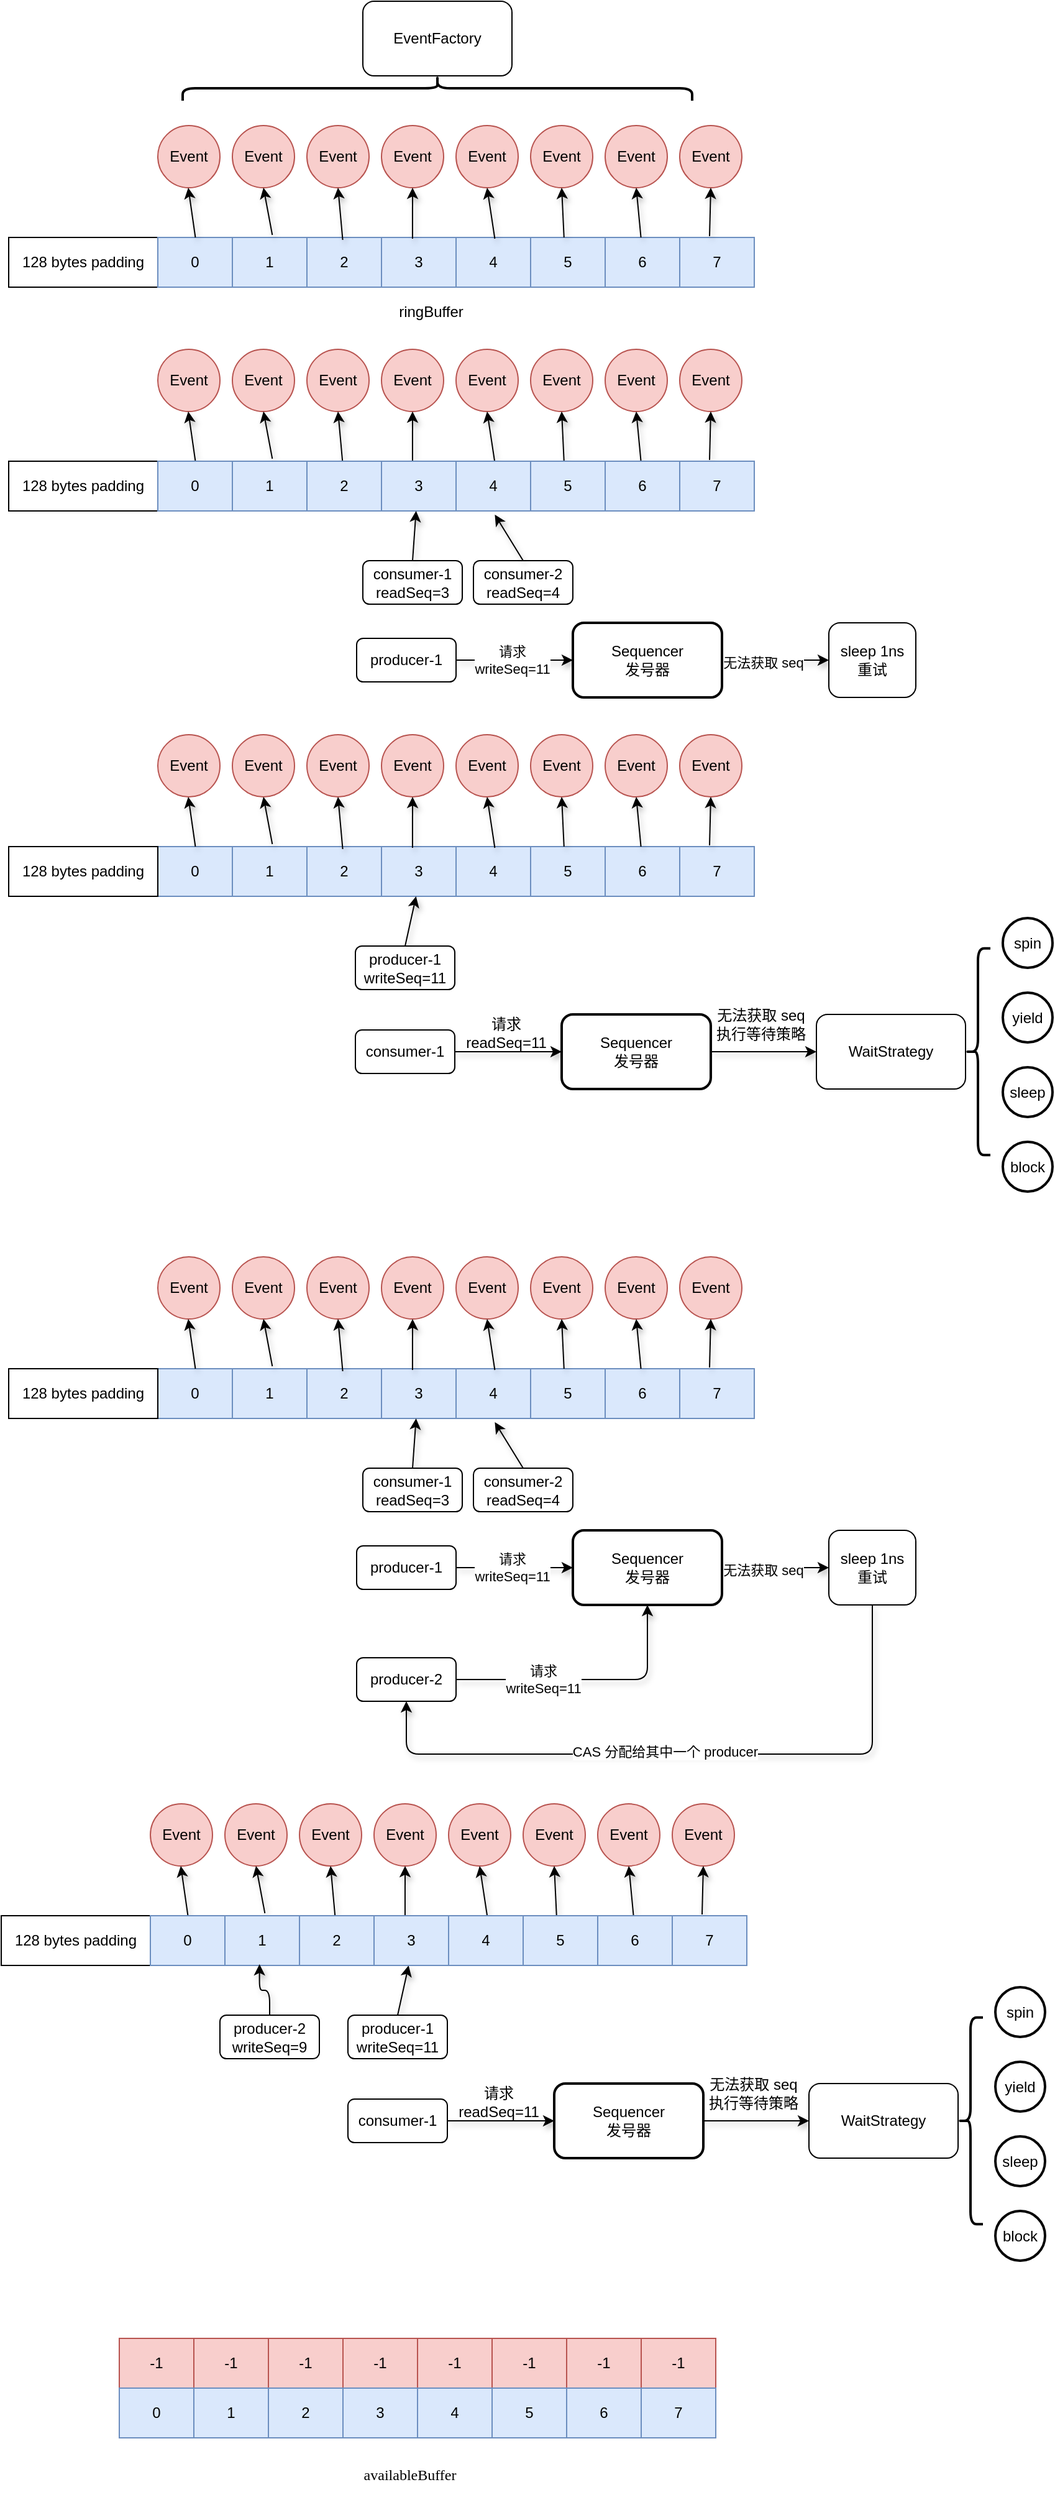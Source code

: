 <mxfile version="13.3.5" type="device"><diagram id="NoxYy3xrKpEDboBa-Gj4" name="Page-1"><mxGraphModel dx="868" dy="492" grid="1" gridSize="10" guides="1" tooltips="1" connect="1" arrows="1" fold="1" page="1" pageScale="1" pageWidth="827" pageHeight="1169" math="0" shadow="0"><root><mxCell id="0"/><mxCell id="1" parent="0"/><mxCell id="XWOgOOCW_OPEn60QGPK1-11" value="128 bytes padding" style="rounded=0;whiteSpace=wrap;html=1;" vertex="1" parent="1"><mxGeometry x="40" y="230" width="120" height="40" as="geometry"/></mxCell><mxCell id="XWOgOOCW_OPEn60QGPK1-200" value="" style="shape=table;html=1;whiteSpace=wrap;startSize=0;container=1;collapsible=0;childLayout=tableLayout;fillColor=#dae8fc;strokeColor=#6c8ebf;" vertex="1" parent="1"><mxGeometry x="160" y="720" width="480" height="40" as="geometry"/></mxCell><mxCell id="XWOgOOCW_OPEn60QGPK1-201" value="" style="shape=partialRectangle;html=1;whiteSpace=wrap;collapsible=0;dropTarget=0;pointerEvents=0;fillColor=none;top=0;left=0;bottom=0;right=0;points=[[0,0.5],[1,0.5]];portConstraint=eastwest;" vertex="1" parent="XWOgOOCW_OPEn60QGPK1-200"><mxGeometry width="480" height="40" as="geometry"/></mxCell><mxCell id="XWOgOOCW_OPEn60QGPK1-202" value="0" style="shape=partialRectangle;html=1;whiteSpace=wrap;connectable=0;overflow=hidden;fillColor=none;top=0;left=0;bottom=0;right=0;" vertex="1" parent="XWOgOOCW_OPEn60QGPK1-201"><mxGeometry width="60" height="40" as="geometry"/></mxCell><mxCell id="XWOgOOCW_OPEn60QGPK1-203" value="1" style="shape=partialRectangle;html=1;whiteSpace=wrap;connectable=0;overflow=hidden;fillColor=none;top=0;left=0;bottom=0;right=0;" vertex="1" parent="XWOgOOCW_OPEn60QGPK1-201"><mxGeometry x="60" width="60" height="40" as="geometry"/></mxCell><mxCell id="XWOgOOCW_OPEn60QGPK1-204" value="2" style="shape=partialRectangle;html=1;whiteSpace=wrap;connectable=0;overflow=hidden;fillColor=none;top=0;left=0;bottom=0;right=0;" vertex="1" parent="XWOgOOCW_OPEn60QGPK1-201"><mxGeometry x="120" width="60" height="40" as="geometry"/></mxCell><mxCell id="XWOgOOCW_OPEn60QGPK1-205" value="3" style="shape=partialRectangle;html=1;whiteSpace=wrap;connectable=0;overflow=hidden;fillColor=none;top=0;left=0;bottom=0;right=0;" vertex="1" parent="XWOgOOCW_OPEn60QGPK1-201"><mxGeometry x="180" width="60" height="40" as="geometry"/></mxCell><mxCell id="XWOgOOCW_OPEn60QGPK1-206" value="4" style="shape=partialRectangle;html=1;whiteSpace=wrap;connectable=0;overflow=hidden;fillColor=none;top=0;left=0;bottom=0;right=0;" vertex="1" parent="XWOgOOCW_OPEn60QGPK1-201"><mxGeometry x="240" width="60" height="40" as="geometry"/></mxCell><mxCell id="XWOgOOCW_OPEn60QGPK1-207" value="5" style="shape=partialRectangle;html=1;whiteSpace=wrap;connectable=0;overflow=hidden;fillColor=none;top=0;left=0;bottom=0;right=0;" vertex="1" parent="XWOgOOCW_OPEn60QGPK1-201"><mxGeometry x="300" width="60" height="40" as="geometry"/></mxCell><mxCell id="XWOgOOCW_OPEn60QGPK1-208" value="6" style="shape=partialRectangle;html=1;whiteSpace=wrap;connectable=0;overflow=hidden;fillColor=none;top=0;left=0;bottom=0;right=0;" vertex="1" parent="XWOgOOCW_OPEn60QGPK1-201"><mxGeometry x="360" width="60" height="40" as="geometry"/></mxCell><mxCell id="XWOgOOCW_OPEn60QGPK1-209" value="7" style="shape=partialRectangle;html=1;whiteSpace=wrap;connectable=0;overflow=hidden;fillColor=none;top=0;left=0;bottom=0;right=0;" vertex="1" parent="XWOgOOCW_OPEn60QGPK1-201"><mxGeometry x="420" width="60" height="40" as="geometry"/></mxCell><mxCell id="XWOgOOCW_OPEn60QGPK1-256" value="" style="shape=table;html=1;whiteSpace=wrap;startSize=0;container=1;collapsible=0;childLayout=tableLayout;fillColor=#dae8fc;strokeColor=#6c8ebf;" vertex="1" parent="1"><mxGeometry x="160" y="1140" width="480" height="40" as="geometry"/></mxCell><mxCell id="XWOgOOCW_OPEn60QGPK1-257" value="" style="shape=partialRectangle;html=1;whiteSpace=wrap;collapsible=0;dropTarget=0;pointerEvents=0;fillColor=none;top=0;left=0;bottom=0;right=0;points=[[0,0.5],[1,0.5]];portConstraint=eastwest;" vertex="1" parent="XWOgOOCW_OPEn60QGPK1-256"><mxGeometry width="480" height="40" as="geometry"/></mxCell><mxCell id="XWOgOOCW_OPEn60QGPK1-258" value="0" style="shape=partialRectangle;html=1;whiteSpace=wrap;connectable=0;overflow=hidden;fillColor=none;top=0;left=0;bottom=0;right=0;" vertex="1" parent="XWOgOOCW_OPEn60QGPK1-257"><mxGeometry width="60" height="40" as="geometry"/></mxCell><mxCell id="XWOgOOCW_OPEn60QGPK1-259" value="1" style="shape=partialRectangle;html=1;whiteSpace=wrap;connectable=0;overflow=hidden;fillColor=none;top=0;left=0;bottom=0;right=0;" vertex="1" parent="XWOgOOCW_OPEn60QGPK1-257"><mxGeometry x="60" width="60" height="40" as="geometry"/></mxCell><mxCell id="XWOgOOCW_OPEn60QGPK1-260" value="2" style="shape=partialRectangle;html=1;whiteSpace=wrap;connectable=0;overflow=hidden;fillColor=none;top=0;left=0;bottom=0;right=0;" vertex="1" parent="XWOgOOCW_OPEn60QGPK1-257"><mxGeometry x="120" width="60" height="40" as="geometry"/></mxCell><mxCell id="XWOgOOCW_OPEn60QGPK1-261" value="3" style="shape=partialRectangle;html=1;whiteSpace=wrap;connectable=0;overflow=hidden;fillColor=none;top=0;left=0;bottom=0;right=0;" vertex="1" parent="XWOgOOCW_OPEn60QGPK1-257"><mxGeometry x="180" width="60" height="40" as="geometry"/></mxCell><mxCell id="XWOgOOCW_OPEn60QGPK1-262" value="4" style="shape=partialRectangle;html=1;whiteSpace=wrap;connectable=0;overflow=hidden;fillColor=none;top=0;left=0;bottom=0;right=0;" vertex="1" parent="XWOgOOCW_OPEn60QGPK1-257"><mxGeometry x="240" width="60" height="40" as="geometry"/></mxCell><mxCell id="XWOgOOCW_OPEn60QGPK1-263" value="5" style="shape=partialRectangle;html=1;whiteSpace=wrap;connectable=0;overflow=hidden;fillColor=none;top=0;left=0;bottom=0;right=0;" vertex="1" parent="XWOgOOCW_OPEn60QGPK1-257"><mxGeometry x="300" width="60" height="40" as="geometry"/></mxCell><mxCell id="XWOgOOCW_OPEn60QGPK1-264" value="6" style="shape=partialRectangle;html=1;whiteSpace=wrap;connectable=0;overflow=hidden;fillColor=none;top=0;left=0;bottom=0;right=0;" vertex="1" parent="XWOgOOCW_OPEn60QGPK1-257"><mxGeometry x="360" width="60" height="40" as="geometry"/></mxCell><mxCell id="XWOgOOCW_OPEn60QGPK1-265" value="7" style="shape=partialRectangle;html=1;whiteSpace=wrap;connectable=0;overflow=hidden;fillColor=none;top=0;left=0;bottom=0;right=0;" vertex="1" parent="XWOgOOCW_OPEn60QGPK1-257"><mxGeometry x="420" width="60" height="40" as="geometry"/></mxCell><mxCell id="XWOgOOCW_OPEn60QGPK1-58" value="&lt;pre style=&quot;background-color: #ffffff ; color: #000000 ; font-family: &amp;#34;jetbrains mono&amp;#34; ; font-size: 9.0pt&quot;&gt;availableBuffer&lt;/pre&gt;" style="text;html=1;strokeColor=none;fillColor=none;align=center;verticalAlign=middle;whiteSpace=wrap;rounded=0;" vertex="1" parent="1"><mxGeometry x="343" y="2020" width="40" height="20" as="geometry"/></mxCell><mxCell id="XWOgOOCW_OPEn60QGPK1-1" value="" style="shape=table;html=1;whiteSpace=wrap;startSize=0;container=1;collapsible=0;childLayout=tableLayout;fillColor=#dae8fc;strokeColor=#6c8ebf;" vertex="1" parent="1"><mxGeometry x="160" y="230" width="480" height="40" as="geometry"/></mxCell><mxCell id="XWOgOOCW_OPEn60QGPK1-2" value="" style="shape=partialRectangle;html=1;whiteSpace=wrap;collapsible=0;dropTarget=0;pointerEvents=0;fillColor=none;top=0;left=0;bottom=0;right=0;points=[[0,0.5],[1,0.5]];portConstraint=eastwest;" vertex="1" parent="XWOgOOCW_OPEn60QGPK1-1"><mxGeometry width="480" height="40" as="geometry"/></mxCell><mxCell id="XWOgOOCW_OPEn60QGPK1-3" value="0" style="shape=partialRectangle;html=1;whiteSpace=wrap;connectable=0;overflow=hidden;fillColor=none;top=0;left=0;bottom=0;right=0;" vertex="1" parent="XWOgOOCW_OPEn60QGPK1-2"><mxGeometry width="60" height="40" as="geometry"/></mxCell><mxCell id="XWOgOOCW_OPEn60QGPK1-4" value="1" style="shape=partialRectangle;html=1;whiteSpace=wrap;connectable=0;overflow=hidden;fillColor=none;top=0;left=0;bottom=0;right=0;" vertex="1" parent="XWOgOOCW_OPEn60QGPK1-2"><mxGeometry x="60" width="60" height="40" as="geometry"/></mxCell><mxCell id="XWOgOOCW_OPEn60QGPK1-5" value="2" style="shape=partialRectangle;html=1;whiteSpace=wrap;connectable=0;overflow=hidden;fillColor=none;top=0;left=0;bottom=0;right=0;" vertex="1" parent="XWOgOOCW_OPEn60QGPK1-2"><mxGeometry x="120" width="60" height="40" as="geometry"/></mxCell><mxCell id="XWOgOOCW_OPEn60QGPK1-6" value="3" style="shape=partialRectangle;html=1;whiteSpace=wrap;connectable=0;overflow=hidden;fillColor=none;top=0;left=0;bottom=0;right=0;" vertex="1" parent="XWOgOOCW_OPEn60QGPK1-2"><mxGeometry x="180" width="60" height="40" as="geometry"/></mxCell><mxCell id="XWOgOOCW_OPEn60QGPK1-7" value="4" style="shape=partialRectangle;html=1;whiteSpace=wrap;connectable=0;overflow=hidden;fillColor=none;top=0;left=0;bottom=0;right=0;" vertex="1" parent="XWOgOOCW_OPEn60QGPK1-2"><mxGeometry x="240" width="60" height="40" as="geometry"/></mxCell><mxCell id="XWOgOOCW_OPEn60QGPK1-8" value="5" style="shape=partialRectangle;html=1;whiteSpace=wrap;connectable=0;overflow=hidden;fillColor=none;top=0;left=0;bottom=0;right=0;" vertex="1" parent="XWOgOOCW_OPEn60QGPK1-2"><mxGeometry x="300" width="60" height="40" as="geometry"/></mxCell><mxCell id="XWOgOOCW_OPEn60QGPK1-9" value="6" style="shape=partialRectangle;html=1;whiteSpace=wrap;connectable=0;overflow=hidden;fillColor=none;top=0;left=0;bottom=0;right=0;" vertex="1" parent="XWOgOOCW_OPEn60QGPK1-2"><mxGeometry x="360" width="60" height="40" as="geometry"/></mxCell><mxCell id="XWOgOOCW_OPEn60QGPK1-10" value="7" style="shape=partialRectangle;html=1;whiteSpace=wrap;connectable=0;overflow=hidden;fillColor=none;top=0;left=0;bottom=0;right=0;" vertex="1" parent="XWOgOOCW_OPEn60QGPK1-2"><mxGeometry x="420" width="60" height="40" as="geometry"/></mxCell><mxCell id="XWOgOOCW_OPEn60QGPK1-59" value="ringBuffer" style="text;html=1;strokeColor=none;fillColor=none;align=center;verticalAlign=middle;whiteSpace=wrap;rounded=0;" vertex="1" parent="1"><mxGeometry x="360" y="280" width="40" height="20" as="geometry"/></mxCell><mxCell id="XWOgOOCW_OPEn60QGPK1-61" value="&lt;div&gt;Event&lt;/div&gt;" style="ellipse;whiteSpace=wrap;html=1;aspect=fixed;fillColor=#f8cecc;strokeColor=#b85450;" vertex="1" parent="1"><mxGeometry x="160" y="140" width="50" height="50" as="geometry"/></mxCell><mxCell id="XWOgOOCW_OPEn60QGPK1-62" value="&lt;div&gt;Event&lt;/div&gt;" style="ellipse;whiteSpace=wrap;html=1;aspect=fixed;fillColor=#f8cecc;strokeColor=#b85450;" vertex="1" parent="1"><mxGeometry x="220" y="140" width="50" height="50" as="geometry"/></mxCell><mxCell id="XWOgOOCW_OPEn60QGPK1-63" value="&lt;div&gt;Event&lt;/div&gt;" style="ellipse;whiteSpace=wrap;html=1;aspect=fixed;fillColor=#f8cecc;strokeColor=#b85450;" vertex="1" parent="1"><mxGeometry x="280" y="140" width="50" height="50" as="geometry"/></mxCell><mxCell id="XWOgOOCW_OPEn60QGPK1-64" value="&lt;div&gt;Event&lt;/div&gt;" style="ellipse;whiteSpace=wrap;html=1;aspect=fixed;fillColor=#f8cecc;strokeColor=#b85450;" vertex="1" parent="1"><mxGeometry x="340" y="140" width="50" height="50" as="geometry"/></mxCell><mxCell id="XWOgOOCW_OPEn60QGPK1-65" value="&lt;div&gt;Event&lt;/div&gt;" style="ellipse;whiteSpace=wrap;html=1;aspect=fixed;fillColor=#f8cecc;strokeColor=#b85450;" vertex="1" parent="1"><mxGeometry x="400" y="140" width="50" height="50" as="geometry"/></mxCell><mxCell id="XWOgOOCW_OPEn60QGPK1-66" value="&lt;div&gt;Event&lt;/div&gt;" style="ellipse;whiteSpace=wrap;html=1;aspect=fixed;fillColor=#f8cecc;strokeColor=#b85450;" vertex="1" parent="1"><mxGeometry x="460" y="140" width="50" height="50" as="geometry"/></mxCell><mxCell id="XWOgOOCW_OPEn60QGPK1-67" value="&lt;div&gt;Event&lt;/div&gt;" style="ellipse;whiteSpace=wrap;html=1;aspect=fixed;fillColor=#f8cecc;strokeColor=#b85450;" vertex="1" parent="1"><mxGeometry x="520" y="140" width="50" height="50" as="geometry"/></mxCell><mxCell id="XWOgOOCW_OPEn60QGPK1-68" value="&lt;div&gt;Event&lt;/div&gt;" style="ellipse;whiteSpace=wrap;html=1;aspect=fixed;fillColor=#f8cecc;strokeColor=#b85450;" vertex="1" parent="1"><mxGeometry x="580" y="140" width="50" height="50" as="geometry"/></mxCell><mxCell id="XWOgOOCW_OPEn60QGPK1-90" value="" style="endArrow=classic;html=1;shadow=1;entryX=0.49;entryY=1;entryDx=0;entryDy=0;entryPerimeter=0;exitX=0.063;exitY=0;exitDx=0;exitDy=0;exitPerimeter=0;rounded=1;" edge="1" parent="1" source="XWOgOOCW_OPEn60QGPK1-2" target="XWOgOOCW_OPEn60QGPK1-61"><mxGeometry width="50" height="50" relative="1" as="geometry"><mxPoint x="184.5" y="230" as="sourcePoint"/><mxPoint x="184.5" y="200" as="targetPoint"/></mxGeometry></mxCell><mxCell id="XWOgOOCW_OPEn60QGPK1-98" value="" style="endArrow=classic;html=1;shadow=1;entryX=0.5;entryY=1;entryDx=0;entryDy=0;rounded=1;exitX=0.192;exitY=-0.05;exitDx=0;exitDy=0;exitPerimeter=0;" edge="1" parent="1" source="XWOgOOCW_OPEn60QGPK1-2" target="XWOgOOCW_OPEn60QGPK1-62"><mxGeometry width="50" height="50" relative="1" as="geometry"><mxPoint x="245" y="230" as="sourcePoint"/><mxPoint x="250" y="200" as="targetPoint"/></mxGeometry></mxCell><mxCell id="XWOgOOCW_OPEn60QGPK1-99" value="" style="endArrow=classic;html=1;shadow=1;exitX=0.31;exitY=0.05;exitDx=0;exitDy=0;exitPerimeter=0;entryX=0.5;entryY=1;entryDx=0;entryDy=0;rounded=1;" edge="1" parent="1" source="XWOgOOCW_OPEn60QGPK1-2" target="XWOgOOCW_OPEn60QGPK1-63"><mxGeometry width="50" height="50" relative="1" as="geometry"><mxPoint x="260" y="240" as="sourcePoint"/><mxPoint x="310" y="190" as="targetPoint"/></mxGeometry></mxCell><mxCell id="XWOgOOCW_OPEn60QGPK1-100" value="" style="endArrow=classic;html=1;shadow=1;entryX=0.5;entryY=1;entryDx=0;entryDy=0;exitX=0.427;exitY=0.025;exitDx=0;exitDy=0;exitPerimeter=0;rounded=1;" edge="1" parent="1" source="XWOgOOCW_OPEn60QGPK1-2" target="XWOgOOCW_OPEn60QGPK1-64"><mxGeometry width="50" height="50" relative="1" as="geometry"><mxPoint x="350" y="340" as="sourcePoint"/><mxPoint x="400" y="290" as="targetPoint"/></mxGeometry></mxCell><mxCell id="XWOgOOCW_OPEn60QGPK1-101" value="" style="endArrow=classic;html=1;shadow=1;entryX=0.5;entryY=1;entryDx=0;entryDy=0;exitX=0.565;exitY=0.025;exitDx=0;exitDy=0;exitPerimeter=0;" edge="1" parent="1" source="XWOgOOCW_OPEn60QGPK1-2" target="XWOgOOCW_OPEn60QGPK1-65"><mxGeometry width="50" height="50" relative="1" as="geometry"><mxPoint x="350" y="340" as="sourcePoint"/><mxPoint x="400" y="290" as="targetPoint"/></mxGeometry></mxCell><mxCell id="XWOgOOCW_OPEn60QGPK1-102" value="" style="endArrow=classic;html=1;shadow=1;entryX=0.5;entryY=1;entryDx=0;entryDy=0;exitX=0.681;exitY=0;exitDx=0;exitDy=0;exitPerimeter=0;" edge="1" parent="1" source="XWOgOOCW_OPEn60QGPK1-2" target="XWOgOOCW_OPEn60QGPK1-66"><mxGeometry width="50" height="50" relative="1" as="geometry"><mxPoint x="350" y="340" as="sourcePoint"/><mxPoint x="400" y="290" as="targetPoint"/></mxGeometry></mxCell><mxCell id="XWOgOOCW_OPEn60QGPK1-103" value="" style="endArrow=classic;html=1;shadow=1;entryX=0.5;entryY=1;entryDx=0;entryDy=0;exitX=0.81;exitY=0;exitDx=0;exitDy=0;exitPerimeter=0;" edge="1" parent="1" source="XWOgOOCW_OPEn60QGPK1-2" target="XWOgOOCW_OPEn60QGPK1-67"><mxGeometry width="50" height="50" relative="1" as="geometry"><mxPoint x="350" y="340" as="sourcePoint"/><mxPoint x="400" y="290" as="targetPoint"/></mxGeometry></mxCell><mxCell id="XWOgOOCW_OPEn60QGPK1-104" value="" style="endArrow=classic;html=1;shadow=1;entryX=0.5;entryY=1;entryDx=0;entryDy=0;exitX=0.925;exitY=-0.025;exitDx=0;exitDy=0;exitPerimeter=0;" edge="1" parent="1" source="XWOgOOCW_OPEn60QGPK1-2" target="XWOgOOCW_OPEn60QGPK1-68"><mxGeometry width="50" height="50" relative="1" as="geometry"><mxPoint x="350" y="340" as="sourcePoint"/><mxPoint x="400" y="290" as="targetPoint"/></mxGeometry></mxCell><mxCell id="XWOgOOCW_OPEn60QGPK1-105" value="EventFactory" style="rounded=1;whiteSpace=wrap;html=1;" vertex="1" parent="1"><mxGeometry x="325" y="40" width="120" height="60" as="geometry"/></mxCell><mxCell id="XWOgOOCW_OPEn60QGPK1-106" value="" style="shape=curlyBracket;whiteSpace=wrap;html=1;rounded=1;direction=south;strokeWidth=2;" vertex="1" parent="1"><mxGeometry x="180" y="100" width="410" height="20" as="geometry"/></mxCell><mxCell id="XWOgOOCW_OPEn60QGPK1-111" value="128 bytes padding" style="rounded=0;whiteSpace=wrap;html=1;" vertex="1" parent="1"><mxGeometry x="40" y="410" width="120" height="40" as="geometry"/></mxCell><mxCell id="XWOgOOCW_OPEn60QGPK1-123" value="&lt;div&gt;Event&lt;/div&gt;" style="ellipse;whiteSpace=wrap;html=1;aspect=fixed;fillColor=#f8cecc;strokeColor=#b85450;" vertex="1" parent="1"><mxGeometry x="160" y="320" width="50" height="50" as="geometry"/></mxCell><mxCell id="XWOgOOCW_OPEn60QGPK1-124" value="&lt;div&gt;Event&lt;/div&gt;" style="ellipse;whiteSpace=wrap;html=1;aspect=fixed;fillColor=#f8cecc;strokeColor=#b85450;" vertex="1" parent="1"><mxGeometry x="220" y="320" width="50" height="50" as="geometry"/></mxCell><mxCell id="XWOgOOCW_OPEn60QGPK1-125" value="&lt;div&gt;Event&lt;/div&gt;" style="ellipse;whiteSpace=wrap;html=1;aspect=fixed;fillColor=#f8cecc;strokeColor=#b85450;" vertex="1" parent="1"><mxGeometry x="280" y="320" width="50" height="50" as="geometry"/></mxCell><mxCell id="XWOgOOCW_OPEn60QGPK1-126" value="&lt;div&gt;Event&lt;/div&gt;" style="ellipse;whiteSpace=wrap;html=1;aspect=fixed;fillColor=#f8cecc;strokeColor=#b85450;" vertex="1" parent="1"><mxGeometry x="340" y="320" width="50" height="50" as="geometry"/></mxCell><mxCell id="XWOgOOCW_OPEn60QGPK1-127" value="&lt;div&gt;Event&lt;/div&gt;" style="ellipse;whiteSpace=wrap;html=1;aspect=fixed;fillColor=#f8cecc;strokeColor=#b85450;" vertex="1" parent="1"><mxGeometry x="400" y="320" width="50" height="50" as="geometry"/></mxCell><mxCell id="XWOgOOCW_OPEn60QGPK1-128" value="&lt;div&gt;Event&lt;/div&gt;" style="ellipse;whiteSpace=wrap;html=1;aspect=fixed;fillColor=#f8cecc;strokeColor=#b85450;" vertex="1" parent="1"><mxGeometry x="460" y="320" width="50" height="50" as="geometry"/></mxCell><mxCell id="XWOgOOCW_OPEn60QGPK1-129" value="&lt;div&gt;Event&lt;/div&gt;" style="ellipse;whiteSpace=wrap;html=1;aspect=fixed;fillColor=#f8cecc;strokeColor=#b85450;" vertex="1" parent="1"><mxGeometry x="520" y="320" width="50" height="50" as="geometry"/></mxCell><mxCell id="XWOgOOCW_OPEn60QGPK1-130" value="&lt;div&gt;Event&lt;/div&gt;" style="ellipse;whiteSpace=wrap;html=1;aspect=fixed;fillColor=#f8cecc;strokeColor=#b85450;" vertex="1" parent="1"><mxGeometry x="580" y="320" width="50" height="50" as="geometry"/></mxCell><mxCell id="XWOgOOCW_OPEn60QGPK1-131" value="" style="endArrow=classic;html=1;shadow=1;entryX=0.49;entryY=1;entryDx=0;entryDy=0;entryPerimeter=0;exitX=0.063;exitY=0;exitDx=0;exitDy=0;exitPerimeter=0;rounded=1;" edge="1" source="XWOgOOCW_OPEn60QGPK1-113" target="XWOgOOCW_OPEn60QGPK1-123" parent="1"><mxGeometry width="50" height="50" relative="1" as="geometry"><mxPoint x="184.5" y="410" as="sourcePoint"/><mxPoint x="184.5" y="380" as="targetPoint"/></mxGeometry></mxCell><mxCell id="XWOgOOCW_OPEn60QGPK1-132" value="" style="endArrow=classic;html=1;shadow=1;entryX=0.5;entryY=1;entryDx=0;entryDy=0;rounded=1;exitX=0.192;exitY=-0.05;exitDx=0;exitDy=0;exitPerimeter=0;" edge="1" source="XWOgOOCW_OPEn60QGPK1-113" target="XWOgOOCW_OPEn60QGPK1-124" parent="1"><mxGeometry width="50" height="50" relative="1" as="geometry"><mxPoint x="245" y="410" as="sourcePoint"/><mxPoint x="250" y="380" as="targetPoint"/></mxGeometry></mxCell><mxCell id="XWOgOOCW_OPEn60QGPK1-133" value="" style="endArrow=classic;html=1;shadow=1;exitX=0.31;exitY=0.05;exitDx=0;exitDy=0;exitPerimeter=0;entryX=0.5;entryY=1;entryDx=0;entryDy=0;rounded=1;" edge="1" source="XWOgOOCW_OPEn60QGPK1-113" target="XWOgOOCW_OPEn60QGPK1-125" parent="1"><mxGeometry width="50" height="50" relative="1" as="geometry"><mxPoint x="260" y="420" as="sourcePoint"/><mxPoint x="310" y="370" as="targetPoint"/></mxGeometry></mxCell><mxCell id="XWOgOOCW_OPEn60QGPK1-134" value="" style="endArrow=classic;html=1;shadow=1;entryX=0.5;entryY=1;entryDx=0;entryDy=0;exitX=0.427;exitY=0.025;exitDx=0;exitDy=0;exitPerimeter=0;rounded=1;" edge="1" source="XWOgOOCW_OPEn60QGPK1-113" target="XWOgOOCW_OPEn60QGPK1-126" parent="1"><mxGeometry width="50" height="50" relative="1" as="geometry"><mxPoint x="350" y="520" as="sourcePoint"/><mxPoint x="400" y="470" as="targetPoint"/></mxGeometry></mxCell><mxCell id="XWOgOOCW_OPEn60QGPK1-135" value="" style="endArrow=classic;html=1;shadow=1;entryX=0.5;entryY=1;entryDx=0;entryDy=0;exitX=0.565;exitY=0.025;exitDx=0;exitDy=0;exitPerimeter=0;" edge="1" source="XWOgOOCW_OPEn60QGPK1-113" target="XWOgOOCW_OPEn60QGPK1-127" parent="1"><mxGeometry width="50" height="50" relative="1" as="geometry"><mxPoint x="350" y="520" as="sourcePoint"/><mxPoint x="400" y="470" as="targetPoint"/></mxGeometry></mxCell><mxCell id="XWOgOOCW_OPEn60QGPK1-136" value="" style="endArrow=classic;html=1;shadow=1;entryX=0.5;entryY=1;entryDx=0;entryDy=0;exitX=0.681;exitY=0;exitDx=0;exitDy=0;exitPerimeter=0;" edge="1" source="XWOgOOCW_OPEn60QGPK1-113" target="XWOgOOCW_OPEn60QGPK1-128" parent="1"><mxGeometry width="50" height="50" relative="1" as="geometry"><mxPoint x="350" y="520" as="sourcePoint"/><mxPoint x="400" y="470" as="targetPoint"/></mxGeometry></mxCell><mxCell id="XWOgOOCW_OPEn60QGPK1-137" value="" style="endArrow=classic;html=1;shadow=1;entryX=0.5;entryY=1;entryDx=0;entryDy=0;exitX=0.81;exitY=0;exitDx=0;exitDy=0;exitPerimeter=0;" edge="1" source="XWOgOOCW_OPEn60QGPK1-113" target="XWOgOOCW_OPEn60QGPK1-129" parent="1"><mxGeometry width="50" height="50" relative="1" as="geometry"><mxPoint x="350" y="520" as="sourcePoint"/><mxPoint x="400" y="470" as="targetPoint"/></mxGeometry></mxCell><mxCell id="XWOgOOCW_OPEn60QGPK1-138" value="" style="endArrow=classic;html=1;shadow=1;entryX=0.5;entryY=1;entryDx=0;entryDy=0;exitX=0.925;exitY=-0.025;exitDx=0;exitDy=0;exitPerimeter=0;" edge="1" source="XWOgOOCW_OPEn60QGPK1-113" target="XWOgOOCW_OPEn60QGPK1-130" parent="1"><mxGeometry width="50" height="50" relative="1" as="geometry"><mxPoint x="350" y="520" as="sourcePoint"/><mxPoint x="400" y="470" as="targetPoint"/></mxGeometry></mxCell><mxCell id="XWOgOOCW_OPEn60QGPK1-112" value="" style="shape=table;html=1;whiteSpace=wrap;startSize=0;container=1;collapsible=0;childLayout=tableLayout;fillColor=#dae8fc;strokeColor=#6c8ebf;" vertex="1" parent="1"><mxGeometry x="160" y="410" width="480" height="40" as="geometry"/></mxCell><mxCell id="XWOgOOCW_OPEn60QGPK1-113" value="" style="shape=partialRectangle;html=1;whiteSpace=wrap;collapsible=0;dropTarget=0;pointerEvents=0;fillColor=none;top=0;left=0;bottom=0;right=0;points=[[0,0.5],[1,0.5]];portConstraint=eastwest;" vertex="1" parent="XWOgOOCW_OPEn60QGPK1-112"><mxGeometry width="480" height="40" as="geometry"/></mxCell><mxCell id="XWOgOOCW_OPEn60QGPK1-114" value="0" style="shape=partialRectangle;html=1;whiteSpace=wrap;connectable=0;overflow=hidden;fillColor=none;top=0;left=0;bottom=0;right=0;" vertex="1" parent="XWOgOOCW_OPEn60QGPK1-113"><mxGeometry width="60" height="40" as="geometry"/></mxCell><mxCell id="XWOgOOCW_OPEn60QGPK1-115" value="1" style="shape=partialRectangle;html=1;whiteSpace=wrap;connectable=0;overflow=hidden;fillColor=none;top=0;left=0;bottom=0;right=0;" vertex="1" parent="XWOgOOCW_OPEn60QGPK1-113"><mxGeometry x="60" width="60" height="40" as="geometry"/></mxCell><mxCell id="XWOgOOCW_OPEn60QGPK1-116" value="2" style="shape=partialRectangle;html=1;whiteSpace=wrap;connectable=0;overflow=hidden;fillColor=none;top=0;left=0;bottom=0;right=0;" vertex="1" parent="XWOgOOCW_OPEn60QGPK1-113"><mxGeometry x="120" width="60" height="40" as="geometry"/></mxCell><mxCell id="XWOgOOCW_OPEn60QGPK1-117" value="3" style="shape=partialRectangle;html=1;whiteSpace=wrap;connectable=0;overflow=hidden;fillColor=none;top=0;left=0;bottom=0;right=0;" vertex="1" parent="XWOgOOCW_OPEn60QGPK1-113"><mxGeometry x="180" width="60" height="40" as="geometry"/></mxCell><mxCell id="XWOgOOCW_OPEn60QGPK1-118" value="4" style="shape=partialRectangle;html=1;whiteSpace=wrap;connectable=0;overflow=hidden;fillColor=none;top=0;left=0;bottom=0;right=0;" vertex="1" parent="XWOgOOCW_OPEn60QGPK1-113"><mxGeometry x="240" width="60" height="40" as="geometry"/></mxCell><mxCell id="XWOgOOCW_OPEn60QGPK1-119" value="5" style="shape=partialRectangle;html=1;whiteSpace=wrap;connectable=0;overflow=hidden;fillColor=none;top=0;left=0;bottom=0;right=0;" vertex="1" parent="XWOgOOCW_OPEn60QGPK1-113"><mxGeometry x="300" width="60" height="40" as="geometry"/></mxCell><mxCell id="XWOgOOCW_OPEn60QGPK1-120" value="6" style="shape=partialRectangle;html=1;whiteSpace=wrap;connectable=0;overflow=hidden;fillColor=none;top=0;left=0;bottom=0;right=0;" vertex="1" parent="XWOgOOCW_OPEn60QGPK1-113"><mxGeometry x="360" width="60" height="40" as="geometry"/></mxCell><mxCell id="XWOgOOCW_OPEn60QGPK1-121" value="7" style="shape=partialRectangle;html=1;whiteSpace=wrap;connectable=0;overflow=hidden;fillColor=none;top=0;left=0;bottom=0;right=0;" vertex="1" parent="XWOgOOCW_OPEn60QGPK1-113"><mxGeometry x="420" width="60" height="40" as="geometry"/></mxCell><mxCell id="XWOgOOCW_OPEn60QGPK1-144" value="&lt;div&gt;consumer-1&lt;/div&gt;&lt;div&gt;readSeq=3&lt;br&gt;&lt;/div&gt;" style="rounded=1;whiteSpace=wrap;html=1;shadow=0;strokeColor=#000000;strokeWidth=1;fillColor=#ffffff;gradientColor=none;" vertex="1" parent="1"><mxGeometry x="325" y="490" width="80" height="35" as="geometry"/></mxCell><mxCell id="XWOgOOCW_OPEn60QGPK1-145" value="&lt;div&gt;consumer-2&lt;/div&gt;&lt;div&gt;readSeq=4&lt;br&gt;&lt;/div&gt;" style="rounded=1;whiteSpace=wrap;html=1;shadow=0;strokeColor=#000000;strokeWidth=1;fillColor=#ffffff;gradientColor=none;" vertex="1" parent="1"><mxGeometry x="414" y="490" width="80" height="35" as="geometry"/></mxCell><mxCell id="XWOgOOCW_OPEn60QGPK1-225" style="edgeStyle=orthogonalEdgeStyle;rounded=1;orthogonalLoop=1;jettySize=auto;html=1;entryX=0;entryY=0.5;entryDx=0;entryDy=0;shadow=1;exitX=1;exitY=0.5;exitDx=0;exitDy=0;" edge="1" parent="1" source="XWOgOOCW_OPEn60QGPK1-232" target="XWOgOOCW_OPEn60QGPK1-224"><mxGeometry relative="1" as="geometry"><mxPoint x="550" y="570" as="sourcePoint"/></mxGeometry></mxCell><mxCell id="XWOgOOCW_OPEn60QGPK1-226" value="无法获取 seq" style="edgeLabel;html=1;align=center;verticalAlign=middle;resizable=0;points=[];" vertex="1" connectable="0" parent="XWOgOOCW_OPEn60QGPK1-225"><mxGeometry x="-0.248" y="-2" relative="1" as="geometry"><mxPoint as="offset"/></mxGeometry></mxCell><mxCell id="XWOgOOCW_OPEn60QGPK1-233" style="edgeStyle=orthogonalEdgeStyle;rounded=1;orthogonalLoop=1;jettySize=auto;html=1;exitX=1;exitY=0.5;exitDx=0;exitDy=0;entryX=0;entryY=0.5;entryDx=0;entryDy=0;shadow=1;" edge="1" parent="1" source="XWOgOOCW_OPEn60QGPK1-147" target="XWOgOOCW_OPEn60QGPK1-232"><mxGeometry relative="1" as="geometry"/></mxCell><mxCell id="XWOgOOCW_OPEn60QGPK1-234" value="请求 &lt;br&gt;writeSeq=11" style="edgeLabel;html=1;align=center;verticalAlign=middle;resizable=0;points=[];" vertex="1" connectable="0" parent="XWOgOOCW_OPEn60QGPK1-233"><mxGeometry x="-0.275" y="-1" relative="1" as="geometry"><mxPoint x="11" y="-1" as="offset"/></mxGeometry></mxCell><mxCell id="XWOgOOCW_OPEn60QGPK1-147" value="&lt;div&gt;producer-1&lt;/div&gt;" style="rounded=1;whiteSpace=wrap;html=1;shadow=0;strokeColor=#000000;strokeWidth=1;fillColor=#ffffff;gradientColor=none;" vertex="1" parent="1"><mxGeometry x="320" y="552.5" width="80" height="35" as="geometry"/></mxCell><mxCell id="XWOgOOCW_OPEn60QGPK1-148" value="" style="endArrow=classic;html=1;shadow=1;exitX=0.5;exitY=0;exitDx=0;exitDy=0;entryX=0.433;entryY=1;entryDx=0;entryDy=0;entryPerimeter=0;" edge="1" parent="1" source="XWOgOOCW_OPEn60QGPK1-144" target="XWOgOOCW_OPEn60QGPK1-113"><mxGeometry width="50" height="50" relative="1" as="geometry"><mxPoint x="310" y="500" as="sourcePoint"/><mxPoint x="360" y="450" as="targetPoint"/></mxGeometry></mxCell><mxCell id="XWOgOOCW_OPEn60QGPK1-150" value="" style="endArrow=classic;html=1;shadow=1;exitX=0.5;exitY=0;exitDx=0;exitDy=0;entryX=0.565;entryY=1.075;entryDx=0;entryDy=0;entryPerimeter=0;" edge="1" parent="1" source="XWOgOOCW_OPEn60QGPK1-145" target="XWOgOOCW_OPEn60QGPK1-113"><mxGeometry width="50" height="50" relative="1" as="geometry"><mxPoint x="310" y="500" as="sourcePoint"/><mxPoint x="360" y="450" as="targetPoint"/></mxGeometry></mxCell><mxCell id="XWOgOOCW_OPEn60QGPK1-183" value="128 bytes padding" style="rounded=0;whiteSpace=wrap;html=1;" vertex="1" parent="1"><mxGeometry x="40" y="720" width="120" height="40" as="geometry"/></mxCell><mxCell id="XWOgOOCW_OPEn60QGPK1-184" value="&lt;div&gt;Event&lt;/div&gt;" style="ellipse;whiteSpace=wrap;html=1;aspect=fixed;fillColor=#f8cecc;strokeColor=#b85450;" vertex="1" parent="1"><mxGeometry x="160" y="630" width="50" height="50" as="geometry"/></mxCell><mxCell id="XWOgOOCW_OPEn60QGPK1-185" value="&lt;div&gt;Event&lt;/div&gt;" style="ellipse;whiteSpace=wrap;html=1;aspect=fixed;fillColor=#f8cecc;strokeColor=#b85450;" vertex="1" parent="1"><mxGeometry x="220" y="630" width="50" height="50" as="geometry"/></mxCell><mxCell id="XWOgOOCW_OPEn60QGPK1-186" value="&lt;div&gt;Event&lt;/div&gt;" style="ellipse;whiteSpace=wrap;html=1;aspect=fixed;fillColor=#f8cecc;strokeColor=#b85450;" vertex="1" parent="1"><mxGeometry x="280" y="630" width="50" height="50" as="geometry"/></mxCell><mxCell id="XWOgOOCW_OPEn60QGPK1-187" value="&lt;div&gt;Event&lt;/div&gt;" style="ellipse;whiteSpace=wrap;html=1;aspect=fixed;fillColor=#f8cecc;strokeColor=#b85450;" vertex="1" parent="1"><mxGeometry x="340" y="630" width="50" height="50" as="geometry"/></mxCell><mxCell id="XWOgOOCW_OPEn60QGPK1-188" value="&lt;div&gt;Event&lt;/div&gt;" style="ellipse;whiteSpace=wrap;html=1;aspect=fixed;fillColor=#f8cecc;strokeColor=#b85450;" vertex="1" parent="1"><mxGeometry x="400" y="630" width="50" height="50" as="geometry"/></mxCell><mxCell id="XWOgOOCW_OPEn60QGPK1-189" value="&lt;div&gt;Event&lt;/div&gt;" style="ellipse;whiteSpace=wrap;html=1;aspect=fixed;fillColor=#f8cecc;strokeColor=#b85450;" vertex="1" parent="1"><mxGeometry x="460" y="630" width="50" height="50" as="geometry"/></mxCell><mxCell id="XWOgOOCW_OPEn60QGPK1-190" value="&lt;div&gt;Event&lt;/div&gt;" style="ellipse;whiteSpace=wrap;html=1;aspect=fixed;fillColor=#f8cecc;strokeColor=#b85450;" vertex="1" parent="1"><mxGeometry x="520" y="630" width="50" height="50" as="geometry"/></mxCell><mxCell id="XWOgOOCW_OPEn60QGPK1-191" value="&lt;div&gt;Event&lt;/div&gt;" style="ellipse;whiteSpace=wrap;html=1;aspect=fixed;fillColor=#f8cecc;strokeColor=#b85450;" vertex="1" parent="1"><mxGeometry x="580" y="630" width="50" height="50" as="geometry"/></mxCell><mxCell id="XWOgOOCW_OPEn60QGPK1-192" value="" style="endArrow=classic;html=1;shadow=1;entryX=0.49;entryY=1;entryDx=0;entryDy=0;entryPerimeter=0;exitX=0.063;exitY=0;exitDx=0;exitDy=0;exitPerimeter=0;rounded=1;" edge="1" source="XWOgOOCW_OPEn60QGPK1-201" target="XWOgOOCW_OPEn60QGPK1-184" parent="1"><mxGeometry width="50" height="50" relative="1" as="geometry"><mxPoint x="184.5" y="720" as="sourcePoint"/><mxPoint x="184.5" y="690" as="targetPoint"/></mxGeometry></mxCell><mxCell id="XWOgOOCW_OPEn60QGPK1-193" value="" style="endArrow=classic;html=1;shadow=1;entryX=0.5;entryY=1;entryDx=0;entryDy=0;rounded=1;exitX=0.192;exitY=-0.05;exitDx=0;exitDy=0;exitPerimeter=0;" edge="1" source="XWOgOOCW_OPEn60QGPK1-201" target="XWOgOOCW_OPEn60QGPK1-185" parent="1"><mxGeometry width="50" height="50" relative="1" as="geometry"><mxPoint x="245" y="720" as="sourcePoint"/><mxPoint x="250" y="690" as="targetPoint"/></mxGeometry></mxCell><mxCell id="XWOgOOCW_OPEn60QGPK1-194" value="" style="endArrow=classic;html=1;shadow=1;exitX=0.31;exitY=0.05;exitDx=0;exitDy=0;exitPerimeter=0;entryX=0.5;entryY=1;entryDx=0;entryDy=0;rounded=1;" edge="1" source="XWOgOOCW_OPEn60QGPK1-201" target="XWOgOOCW_OPEn60QGPK1-186" parent="1"><mxGeometry width="50" height="50" relative="1" as="geometry"><mxPoint x="260" y="730" as="sourcePoint"/><mxPoint x="310" y="680" as="targetPoint"/></mxGeometry></mxCell><mxCell id="XWOgOOCW_OPEn60QGPK1-195" value="" style="endArrow=classic;html=1;shadow=1;entryX=0.5;entryY=1;entryDx=0;entryDy=0;exitX=0.427;exitY=0.025;exitDx=0;exitDy=0;exitPerimeter=0;rounded=1;" edge="1" source="XWOgOOCW_OPEn60QGPK1-201" target="XWOgOOCW_OPEn60QGPK1-187" parent="1"><mxGeometry width="50" height="50" relative="1" as="geometry"><mxPoint x="350" y="830" as="sourcePoint"/><mxPoint x="400" y="780" as="targetPoint"/></mxGeometry></mxCell><mxCell id="XWOgOOCW_OPEn60QGPK1-196" value="" style="endArrow=classic;html=1;shadow=1;entryX=0.5;entryY=1;entryDx=0;entryDy=0;exitX=0.565;exitY=0.025;exitDx=0;exitDy=0;exitPerimeter=0;" edge="1" source="XWOgOOCW_OPEn60QGPK1-201" target="XWOgOOCW_OPEn60QGPK1-188" parent="1"><mxGeometry width="50" height="50" relative="1" as="geometry"><mxPoint x="350" y="830" as="sourcePoint"/><mxPoint x="400" y="780" as="targetPoint"/></mxGeometry></mxCell><mxCell id="XWOgOOCW_OPEn60QGPK1-197" value="" style="endArrow=classic;html=1;shadow=1;entryX=0.5;entryY=1;entryDx=0;entryDy=0;exitX=0.681;exitY=0;exitDx=0;exitDy=0;exitPerimeter=0;" edge="1" source="XWOgOOCW_OPEn60QGPK1-201" target="XWOgOOCW_OPEn60QGPK1-189" parent="1"><mxGeometry width="50" height="50" relative="1" as="geometry"><mxPoint x="350" y="830" as="sourcePoint"/><mxPoint x="400" y="780" as="targetPoint"/></mxGeometry></mxCell><mxCell id="XWOgOOCW_OPEn60QGPK1-198" value="" style="endArrow=classic;html=1;shadow=1;entryX=0.5;entryY=1;entryDx=0;entryDy=0;exitX=0.81;exitY=0;exitDx=0;exitDy=0;exitPerimeter=0;" edge="1" source="XWOgOOCW_OPEn60QGPK1-201" target="XWOgOOCW_OPEn60QGPK1-190" parent="1"><mxGeometry width="50" height="50" relative="1" as="geometry"><mxPoint x="350" y="830" as="sourcePoint"/><mxPoint x="400" y="780" as="targetPoint"/></mxGeometry></mxCell><mxCell id="XWOgOOCW_OPEn60QGPK1-199" value="" style="endArrow=classic;html=1;shadow=1;entryX=0.5;entryY=1;entryDx=0;entryDy=0;exitX=0.925;exitY=-0.025;exitDx=0;exitDy=0;exitPerimeter=0;" edge="1" source="XWOgOOCW_OPEn60QGPK1-201" target="XWOgOOCW_OPEn60QGPK1-191" parent="1"><mxGeometry width="50" height="50" relative="1" as="geometry"><mxPoint x="350" y="830" as="sourcePoint"/><mxPoint x="400" y="780" as="targetPoint"/></mxGeometry></mxCell><mxCell id="XWOgOOCW_OPEn60QGPK1-212" value="&lt;div&gt;producer-1&lt;/div&gt;&lt;div&gt;writeSeq=11&lt;br&gt;&lt;/div&gt;" style="rounded=1;whiteSpace=wrap;html=1;shadow=0;strokeColor=#000000;strokeWidth=1;fillColor=#ffffff;gradientColor=none;" vertex="1" parent="1"><mxGeometry x="319" y="800" width="80" height="35" as="geometry"/></mxCell><mxCell id="XWOgOOCW_OPEn60QGPK1-213" value="" style="endArrow=classic;html=1;shadow=1;exitX=0.5;exitY=0;exitDx=0;exitDy=0;entryX=0.433;entryY=1;entryDx=0;entryDy=0;entryPerimeter=0;" edge="1" source="XWOgOOCW_OPEn60QGPK1-212" target="XWOgOOCW_OPEn60QGPK1-201" parent="1"><mxGeometry width="50" height="50" relative="1" as="geometry"><mxPoint x="365" y="800" as="sourcePoint"/><mxPoint x="360" y="760" as="targetPoint"/></mxGeometry></mxCell><mxCell id="XWOgOOCW_OPEn60QGPK1-222" style="edgeStyle=orthogonalEdgeStyle;rounded=1;orthogonalLoop=1;jettySize=auto;html=1;exitX=1;exitY=0.5;exitDx=0;exitDy=0;shadow=1;entryX=0;entryY=0.5;entryDx=0;entryDy=0;" edge="1" parent="1" source="XWOgOOCW_OPEn60QGPK1-236" target="XWOgOOCW_OPEn60QGPK1-216"><mxGeometry relative="1" as="geometry"/></mxCell><mxCell id="XWOgOOCW_OPEn60QGPK1-237" style="edgeStyle=orthogonalEdgeStyle;rounded=1;orthogonalLoop=1;jettySize=auto;html=1;exitX=1;exitY=0.5;exitDx=0;exitDy=0;entryX=0;entryY=0.5;entryDx=0;entryDy=0;shadow=1;" edge="1" parent="1" source="XWOgOOCW_OPEn60QGPK1-215" target="XWOgOOCW_OPEn60QGPK1-236"><mxGeometry relative="1" as="geometry"/></mxCell><mxCell id="XWOgOOCW_OPEn60QGPK1-215" value="&lt;div&gt;consumer-1&lt;/div&gt;" style="rounded=1;whiteSpace=wrap;html=1;shadow=0;strokeColor=#000000;strokeWidth=1;fillColor=#ffffff;gradientColor=none;" vertex="1" parent="1"><mxGeometry x="319" y="867.51" width="80" height="35" as="geometry"/></mxCell><mxCell id="XWOgOOCW_OPEn60QGPK1-216" value="WaitStrategy" style="rounded=1;whiteSpace=wrap;html=1;shadow=0;strokeColor=#000000;strokeWidth=1;fillColor=#ffffff;gradientColor=none;" vertex="1" parent="1"><mxGeometry x="690" y="855" width="120" height="60" as="geometry"/></mxCell><mxCell id="XWOgOOCW_OPEn60QGPK1-223" value="&lt;div&gt;无法获取 seq&lt;/div&gt;&lt;div&gt;执行等待策略&lt;br&gt;&lt;/div&gt;" style="text;html=1;align=center;verticalAlign=middle;resizable=0;points=[];autosize=1;" vertex="1" parent="1"><mxGeometry x="600" y="847.5" width="90" height="30" as="geometry"/></mxCell><mxCell id="XWOgOOCW_OPEn60QGPK1-224" value="sleep 1ns&lt;br&gt;重试" style="rounded=1;whiteSpace=wrap;html=1;shadow=0;strokeColor=#000000;strokeWidth=1;fillColor=#ffffff;gradientColor=none;" vertex="1" parent="1"><mxGeometry x="700" y="540" width="70" height="60" as="geometry"/></mxCell><mxCell id="XWOgOOCW_OPEn60QGPK1-227" value="" style="shape=curlyBracket;whiteSpace=wrap;html=1;rounded=1;shadow=0;strokeColor=#000000;strokeWidth=2;fillColor=#ffffff;gradientColor=none;" vertex="1" parent="1"><mxGeometry x="810" y="801.88" width="20" height="166.25" as="geometry"/></mxCell><mxCell id="XWOgOOCW_OPEn60QGPK1-228" value="spin" style="ellipse;whiteSpace=wrap;html=1;aspect=fixed;rounded=0;shadow=0;strokeColor=#000000;strokeWidth=2;fillColor=#ffffff;gradientColor=none;" vertex="1" parent="1"><mxGeometry x="840" y="777.5" width="40" height="40" as="geometry"/></mxCell><mxCell id="XWOgOOCW_OPEn60QGPK1-229" value="yield" style="ellipse;whiteSpace=wrap;html=1;aspect=fixed;rounded=0;shadow=0;strokeColor=#000000;strokeWidth=2;fillColor=#ffffff;gradientColor=none;" vertex="1" parent="1"><mxGeometry x="840" y="837.5" width="40" height="40" as="geometry"/></mxCell><mxCell id="XWOgOOCW_OPEn60QGPK1-230" value="sleep" style="ellipse;whiteSpace=wrap;html=1;aspect=fixed;rounded=0;shadow=0;strokeColor=#000000;strokeWidth=2;fillColor=#ffffff;gradientColor=none;" vertex="1" parent="1"><mxGeometry x="840" y="897.5" width="40" height="40" as="geometry"/></mxCell><mxCell id="XWOgOOCW_OPEn60QGPK1-231" value="block" style="ellipse;whiteSpace=wrap;html=1;aspect=fixed;rounded=0;shadow=0;strokeColor=#000000;strokeWidth=2;fillColor=#ffffff;gradientColor=none;" vertex="1" parent="1"><mxGeometry x="840" y="957.5" width="40" height="40" as="geometry"/></mxCell><mxCell id="XWOgOOCW_OPEn60QGPK1-232" value="Sequencer&lt;br&gt;发号器" style="rounded=1;whiteSpace=wrap;html=1;shadow=0;strokeColor=#000000;strokeWidth=2;fillColor=#ffffff;gradientColor=none;" vertex="1" parent="1"><mxGeometry x="494" y="540" width="120" height="60" as="geometry"/></mxCell><mxCell id="XWOgOOCW_OPEn60QGPK1-236" value="Sequencer&lt;br&gt;发号器" style="rounded=1;whiteSpace=wrap;html=1;shadow=0;strokeColor=#000000;strokeWidth=2;fillColor=#ffffff;gradientColor=none;" vertex="1" parent="1"><mxGeometry x="485" y="855" width="120" height="60" as="geometry"/></mxCell><mxCell id="XWOgOOCW_OPEn60QGPK1-238" value="请求&lt;br&gt;readSeq=11" style="text;html=1;align=center;verticalAlign=middle;resizable=0;points=[];autosize=1;" vertex="1" parent="1"><mxGeometry x="400" y="855" width="80" height="30" as="geometry"/></mxCell><mxCell id="XWOgOOCW_OPEn60QGPK1-239" value="128 bytes padding" style="rounded=0;whiteSpace=wrap;html=1;" vertex="1" parent="1"><mxGeometry x="40" y="1140" width="120" height="40" as="geometry"/></mxCell><mxCell id="XWOgOOCW_OPEn60QGPK1-240" value="&lt;div&gt;Event&lt;/div&gt;" style="ellipse;whiteSpace=wrap;html=1;aspect=fixed;fillColor=#f8cecc;strokeColor=#b85450;" vertex="1" parent="1"><mxGeometry x="160" y="1050" width="50" height="50" as="geometry"/></mxCell><mxCell id="XWOgOOCW_OPEn60QGPK1-241" value="&lt;div&gt;Event&lt;/div&gt;" style="ellipse;whiteSpace=wrap;html=1;aspect=fixed;fillColor=#f8cecc;strokeColor=#b85450;" vertex="1" parent="1"><mxGeometry x="220" y="1050" width="50" height="50" as="geometry"/></mxCell><mxCell id="XWOgOOCW_OPEn60QGPK1-242" value="&lt;div&gt;Event&lt;/div&gt;" style="ellipse;whiteSpace=wrap;html=1;aspect=fixed;fillColor=#f8cecc;strokeColor=#b85450;" vertex="1" parent="1"><mxGeometry x="280" y="1050" width="50" height="50" as="geometry"/></mxCell><mxCell id="XWOgOOCW_OPEn60QGPK1-243" value="&lt;div&gt;Event&lt;/div&gt;" style="ellipse;whiteSpace=wrap;html=1;aspect=fixed;fillColor=#f8cecc;strokeColor=#b85450;" vertex="1" parent="1"><mxGeometry x="340" y="1050" width="50" height="50" as="geometry"/></mxCell><mxCell id="XWOgOOCW_OPEn60QGPK1-244" value="&lt;div&gt;Event&lt;/div&gt;" style="ellipse;whiteSpace=wrap;html=1;aspect=fixed;fillColor=#f8cecc;strokeColor=#b85450;" vertex="1" parent="1"><mxGeometry x="400" y="1050" width="50" height="50" as="geometry"/></mxCell><mxCell id="XWOgOOCW_OPEn60QGPK1-245" value="&lt;div&gt;Event&lt;/div&gt;" style="ellipse;whiteSpace=wrap;html=1;aspect=fixed;fillColor=#f8cecc;strokeColor=#b85450;" vertex="1" parent="1"><mxGeometry x="460" y="1050" width="50" height="50" as="geometry"/></mxCell><mxCell id="XWOgOOCW_OPEn60QGPK1-246" value="&lt;div&gt;Event&lt;/div&gt;" style="ellipse;whiteSpace=wrap;html=1;aspect=fixed;fillColor=#f8cecc;strokeColor=#b85450;" vertex="1" parent="1"><mxGeometry x="520" y="1050" width="50" height="50" as="geometry"/></mxCell><mxCell id="XWOgOOCW_OPEn60QGPK1-247" value="&lt;div&gt;Event&lt;/div&gt;" style="ellipse;whiteSpace=wrap;html=1;aspect=fixed;fillColor=#f8cecc;strokeColor=#b85450;" vertex="1" parent="1"><mxGeometry x="580" y="1050" width="50" height="50" as="geometry"/></mxCell><mxCell id="XWOgOOCW_OPEn60QGPK1-248" value="" style="endArrow=classic;html=1;shadow=1;entryX=0.49;entryY=1;entryDx=0;entryDy=0;entryPerimeter=0;exitX=0.063;exitY=0;exitDx=0;exitDy=0;exitPerimeter=0;rounded=1;" edge="1" source="XWOgOOCW_OPEn60QGPK1-257" target="XWOgOOCW_OPEn60QGPK1-240" parent="1"><mxGeometry width="50" height="50" relative="1" as="geometry"><mxPoint x="184.5" y="1140" as="sourcePoint"/><mxPoint x="184.5" y="1110" as="targetPoint"/></mxGeometry></mxCell><mxCell id="XWOgOOCW_OPEn60QGPK1-249" value="" style="endArrow=classic;html=1;shadow=1;entryX=0.5;entryY=1;entryDx=0;entryDy=0;rounded=1;exitX=0.192;exitY=-0.05;exitDx=0;exitDy=0;exitPerimeter=0;" edge="1" source="XWOgOOCW_OPEn60QGPK1-257" target="XWOgOOCW_OPEn60QGPK1-241" parent="1"><mxGeometry width="50" height="50" relative="1" as="geometry"><mxPoint x="245" y="1140" as="sourcePoint"/><mxPoint x="250" y="1110" as="targetPoint"/></mxGeometry></mxCell><mxCell id="XWOgOOCW_OPEn60QGPK1-250" value="" style="endArrow=classic;html=1;shadow=1;exitX=0.31;exitY=0.05;exitDx=0;exitDy=0;exitPerimeter=0;entryX=0.5;entryY=1;entryDx=0;entryDy=0;rounded=1;" edge="1" source="XWOgOOCW_OPEn60QGPK1-257" target="XWOgOOCW_OPEn60QGPK1-242" parent="1"><mxGeometry width="50" height="50" relative="1" as="geometry"><mxPoint x="260" y="1150" as="sourcePoint"/><mxPoint x="310" y="1100" as="targetPoint"/></mxGeometry></mxCell><mxCell id="XWOgOOCW_OPEn60QGPK1-251" value="" style="endArrow=classic;html=1;shadow=1;entryX=0.5;entryY=1;entryDx=0;entryDy=0;exitX=0.427;exitY=0.025;exitDx=0;exitDy=0;exitPerimeter=0;rounded=1;" edge="1" source="XWOgOOCW_OPEn60QGPK1-257" target="XWOgOOCW_OPEn60QGPK1-243" parent="1"><mxGeometry width="50" height="50" relative="1" as="geometry"><mxPoint x="350" y="1250" as="sourcePoint"/><mxPoint x="400" y="1200" as="targetPoint"/></mxGeometry></mxCell><mxCell id="XWOgOOCW_OPEn60QGPK1-252" value="" style="endArrow=classic;html=1;shadow=1;entryX=0.5;entryY=1;entryDx=0;entryDy=0;exitX=0.565;exitY=0.025;exitDx=0;exitDy=0;exitPerimeter=0;" edge="1" source="XWOgOOCW_OPEn60QGPK1-257" target="XWOgOOCW_OPEn60QGPK1-244" parent="1"><mxGeometry width="50" height="50" relative="1" as="geometry"><mxPoint x="350" y="1250" as="sourcePoint"/><mxPoint x="400" y="1200" as="targetPoint"/></mxGeometry></mxCell><mxCell id="XWOgOOCW_OPEn60QGPK1-253" value="" style="endArrow=classic;html=1;shadow=1;entryX=0.5;entryY=1;entryDx=0;entryDy=0;exitX=0.681;exitY=0;exitDx=0;exitDy=0;exitPerimeter=0;" edge="1" source="XWOgOOCW_OPEn60QGPK1-257" target="XWOgOOCW_OPEn60QGPK1-245" parent="1"><mxGeometry width="50" height="50" relative="1" as="geometry"><mxPoint x="350" y="1250" as="sourcePoint"/><mxPoint x="400" y="1200" as="targetPoint"/></mxGeometry></mxCell><mxCell id="XWOgOOCW_OPEn60QGPK1-254" value="" style="endArrow=classic;html=1;shadow=1;entryX=0.5;entryY=1;entryDx=0;entryDy=0;exitX=0.81;exitY=0;exitDx=0;exitDy=0;exitPerimeter=0;" edge="1" source="XWOgOOCW_OPEn60QGPK1-257" target="XWOgOOCW_OPEn60QGPK1-246" parent="1"><mxGeometry width="50" height="50" relative="1" as="geometry"><mxPoint x="350" y="1250" as="sourcePoint"/><mxPoint x="400" y="1200" as="targetPoint"/></mxGeometry></mxCell><mxCell id="XWOgOOCW_OPEn60QGPK1-255" value="" style="endArrow=classic;html=1;shadow=1;entryX=0.5;entryY=1;entryDx=0;entryDy=0;exitX=0.925;exitY=-0.025;exitDx=0;exitDy=0;exitPerimeter=0;" edge="1" source="XWOgOOCW_OPEn60QGPK1-257" target="XWOgOOCW_OPEn60QGPK1-247" parent="1"><mxGeometry width="50" height="50" relative="1" as="geometry"><mxPoint x="350" y="1250" as="sourcePoint"/><mxPoint x="400" y="1200" as="targetPoint"/></mxGeometry></mxCell><mxCell id="XWOgOOCW_OPEn60QGPK1-266" value="&lt;div&gt;consumer-1&lt;/div&gt;&lt;div&gt;readSeq=3&lt;br&gt;&lt;/div&gt;" style="rounded=1;whiteSpace=wrap;html=1;shadow=0;strokeColor=#000000;strokeWidth=1;fillColor=#ffffff;gradientColor=none;" vertex="1" parent="1"><mxGeometry x="325" y="1220" width="80" height="35" as="geometry"/></mxCell><mxCell id="XWOgOOCW_OPEn60QGPK1-267" value="&lt;div&gt;consumer-2&lt;/div&gt;&lt;div&gt;readSeq=4&lt;br&gt;&lt;/div&gt;" style="rounded=1;whiteSpace=wrap;html=1;shadow=0;strokeColor=#000000;strokeWidth=1;fillColor=#ffffff;gradientColor=none;" vertex="1" parent="1"><mxGeometry x="414" y="1220" width="80" height="35" as="geometry"/></mxCell><mxCell id="XWOgOOCW_OPEn60QGPK1-268" style="edgeStyle=orthogonalEdgeStyle;rounded=1;orthogonalLoop=1;jettySize=auto;html=1;entryX=0;entryY=0.5;entryDx=0;entryDy=0;shadow=1;exitX=1;exitY=0.5;exitDx=0;exitDy=0;" edge="1" source="XWOgOOCW_OPEn60QGPK1-276" target="XWOgOOCW_OPEn60QGPK1-275" parent="1"><mxGeometry relative="1" as="geometry"><mxPoint x="550" y="1300" as="sourcePoint"/></mxGeometry></mxCell><mxCell id="XWOgOOCW_OPEn60QGPK1-269" value="无法获取 seq" style="edgeLabel;html=1;align=center;verticalAlign=middle;resizable=0;points=[];" vertex="1" connectable="0" parent="XWOgOOCW_OPEn60QGPK1-268"><mxGeometry x="-0.248" y="-2" relative="1" as="geometry"><mxPoint as="offset"/></mxGeometry></mxCell><mxCell id="XWOgOOCW_OPEn60QGPK1-270" style="edgeStyle=orthogonalEdgeStyle;rounded=1;orthogonalLoop=1;jettySize=auto;html=1;exitX=1;exitY=0.5;exitDx=0;exitDy=0;entryX=0;entryY=0.5;entryDx=0;entryDy=0;shadow=1;" edge="1" source="XWOgOOCW_OPEn60QGPK1-272" target="XWOgOOCW_OPEn60QGPK1-276" parent="1"><mxGeometry relative="1" as="geometry"/></mxCell><mxCell id="XWOgOOCW_OPEn60QGPK1-271" value="请求 &lt;br&gt;writeSeq=11" style="edgeLabel;html=1;align=center;verticalAlign=middle;resizable=0;points=[];" vertex="1" connectable="0" parent="XWOgOOCW_OPEn60QGPK1-270"><mxGeometry x="-0.275" y="-1" relative="1" as="geometry"><mxPoint x="11" y="-1" as="offset"/></mxGeometry></mxCell><mxCell id="XWOgOOCW_OPEn60QGPK1-272" value="&lt;div&gt;producer-1&lt;/div&gt;" style="rounded=1;whiteSpace=wrap;html=1;shadow=0;strokeColor=#000000;strokeWidth=1;fillColor=#ffffff;gradientColor=none;" vertex="1" parent="1"><mxGeometry x="320" y="1282.5" width="80" height="35" as="geometry"/></mxCell><mxCell id="XWOgOOCW_OPEn60QGPK1-273" value="" style="endArrow=classic;html=1;shadow=1;exitX=0.5;exitY=0;exitDx=0;exitDy=0;entryX=0.433;entryY=1;entryDx=0;entryDy=0;entryPerimeter=0;" edge="1" source="XWOgOOCW_OPEn60QGPK1-266" target="XWOgOOCW_OPEn60QGPK1-257" parent="1"><mxGeometry width="50" height="50" relative="1" as="geometry"><mxPoint x="310" y="1230" as="sourcePoint"/><mxPoint x="360" y="1180" as="targetPoint"/></mxGeometry></mxCell><mxCell id="XWOgOOCW_OPEn60QGPK1-274" value="" style="endArrow=classic;html=1;shadow=1;exitX=0.5;exitY=0;exitDx=0;exitDy=0;entryX=0.565;entryY=1.075;entryDx=0;entryDy=0;entryPerimeter=0;" edge="1" source="XWOgOOCW_OPEn60QGPK1-267" target="XWOgOOCW_OPEn60QGPK1-257" parent="1"><mxGeometry width="50" height="50" relative="1" as="geometry"><mxPoint x="310" y="1230" as="sourcePoint"/><mxPoint x="360" y="1180" as="targetPoint"/></mxGeometry></mxCell><mxCell id="XWOgOOCW_OPEn60QGPK1-284" style="edgeStyle=orthogonalEdgeStyle;rounded=1;orthogonalLoop=1;jettySize=auto;html=1;exitX=0.5;exitY=1;exitDx=0;exitDy=0;shadow=1;" edge="1" parent="1" source="XWOgOOCW_OPEn60QGPK1-275" target="XWOgOOCW_OPEn60QGPK1-281"><mxGeometry relative="1" as="geometry"><mxPoint x="360" y="1430" as="targetPoint"/><Array as="points"><mxPoint x="735" y="1450"/><mxPoint x="360" y="1450"/></Array></mxGeometry></mxCell><mxCell id="XWOgOOCW_OPEn60QGPK1-285" value="CAS 分配给其中一个 producer" style="edgeLabel;html=1;align=center;verticalAlign=middle;resizable=0;points=[];" vertex="1" connectable="0" parent="XWOgOOCW_OPEn60QGPK1-284"><mxGeometry x="0.068" y="-2" relative="1" as="geometry"><mxPoint as="offset"/></mxGeometry></mxCell><mxCell id="XWOgOOCW_OPEn60QGPK1-275" value="sleep 1ns&lt;br&gt;重试" style="rounded=1;whiteSpace=wrap;html=1;shadow=0;strokeColor=#000000;strokeWidth=1;fillColor=#ffffff;gradientColor=none;" vertex="1" parent="1"><mxGeometry x="700" y="1270" width="70" height="60" as="geometry"/></mxCell><mxCell id="XWOgOOCW_OPEn60QGPK1-276" value="Sequencer&lt;br&gt;发号器" style="rounded=1;whiteSpace=wrap;html=1;shadow=0;strokeColor=#000000;strokeWidth=2;fillColor=#ffffff;gradientColor=none;" vertex="1" parent="1"><mxGeometry x="494" y="1270" width="120" height="60" as="geometry"/></mxCell><mxCell id="XWOgOOCW_OPEn60QGPK1-14" value="" style="shape=table;html=1;whiteSpace=wrap;startSize=0;container=1;collapsible=0;childLayout=tableLayout;fillColor=#f8cecc;strokeColor=#b85450;" vertex="1" parent="1"><mxGeometry x="129" y="1920" width="480" height="40" as="geometry"/></mxCell><mxCell id="XWOgOOCW_OPEn60QGPK1-15" value="" style="shape=partialRectangle;html=1;whiteSpace=wrap;collapsible=0;dropTarget=0;pointerEvents=0;fillColor=none;top=0;left=0;bottom=0;right=0;points=[[0,0.5],[1,0.5]];portConstraint=eastwest;" vertex="1" parent="XWOgOOCW_OPEn60QGPK1-14"><mxGeometry width="480" height="40" as="geometry"/></mxCell><mxCell id="XWOgOOCW_OPEn60QGPK1-16" value="-1" style="shape=partialRectangle;html=1;whiteSpace=wrap;connectable=0;overflow=hidden;fillColor=none;top=0;left=0;bottom=0;right=0;" vertex="1" parent="XWOgOOCW_OPEn60QGPK1-15"><mxGeometry width="60" height="40" as="geometry"/></mxCell><mxCell id="XWOgOOCW_OPEn60QGPK1-17" value="-1" style="shape=partialRectangle;html=1;whiteSpace=wrap;connectable=0;overflow=hidden;fillColor=none;top=0;left=0;bottom=0;right=0;" vertex="1" parent="XWOgOOCW_OPEn60QGPK1-15"><mxGeometry x="60" width="60" height="40" as="geometry"/></mxCell><mxCell id="XWOgOOCW_OPEn60QGPK1-18" value="-1" style="shape=partialRectangle;html=1;whiteSpace=wrap;connectable=0;overflow=hidden;fillColor=none;top=0;left=0;bottom=0;right=0;" vertex="1" parent="XWOgOOCW_OPEn60QGPK1-15"><mxGeometry x="120" width="60" height="40" as="geometry"/></mxCell><mxCell id="XWOgOOCW_OPEn60QGPK1-19" value="-1" style="shape=partialRectangle;html=1;whiteSpace=wrap;connectable=0;overflow=hidden;fillColor=none;top=0;left=0;bottom=0;right=0;" vertex="1" parent="XWOgOOCW_OPEn60QGPK1-15"><mxGeometry x="180" width="60" height="40" as="geometry"/></mxCell><mxCell id="XWOgOOCW_OPEn60QGPK1-20" value="-1" style="shape=partialRectangle;html=1;whiteSpace=wrap;connectable=0;overflow=hidden;fillColor=none;top=0;left=0;bottom=0;right=0;" vertex="1" parent="XWOgOOCW_OPEn60QGPK1-15"><mxGeometry x="240" width="60" height="40" as="geometry"/></mxCell><mxCell id="XWOgOOCW_OPEn60QGPK1-21" value="-1" style="shape=partialRectangle;html=1;whiteSpace=wrap;connectable=0;overflow=hidden;fillColor=none;top=0;left=0;bottom=0;right=0;" vertex="1" parent="XWOgOOCW_OPEn60QGPK1-15"><mxGeometry x="300" width="60" height="40" as="geometry"/></mxCell><mxCell id="XWOgOOCW_OPEn60QGPK1-22" value="-1" style="shape=partialRectangle;html=1;whiteSpace=wrap;connectable=0;overflow=hidden;fillColor=none;top=0;left=0;bottom=0;right=0;" vertex="1" parent="XWOgOOCW_OPEn60QGPK1-15"><mxGeometry x="360" width="60" height="40" as="geometry"/></mxCell><mxCell id="XWOgOOCW_OPEn60QGPK1-23" value="-1" style="shape=partialRectangle;html=1;whiteSpace=wrap;connectable=0;overflow=hidden;fillColor=none;top=0;left=0;bottom=0;right=0;" vertex="1" parent="XWOgOOCW_OPEn60QGPK1-15"><mxGeometry x="420" width="60" height="40" as="geometry"/></mxCell><mxCell id="XWOgOOCW_OPEn60QGPK1-24" value="" style="shape=table;html=1;whiteSpace=wrap;startSize=0;container=1;collapsible=0;childLayout=tableLayout;fillColor=#dae8fc;strokeColor=#6c8ebf;" vertex="1" parent="1"><mxGeometry x="129" y="1960" width="480" height="40" as="geometry"/></mxCell><mxCell id="XWOgOOCW_OPEn60QGPK1-25" value="" style="shape=partialRectangle;html=1;whiteSpace=wrap;collapsible=0;dropTarget=0;pointerEvents=0;fillColor=none;top=0;left=0;bottom=0;right=0;points=[[0,0.5],[1,0.5]];portConstraint=eastwest;" vertex="1" parent="XWOgOOCW_OPEn60QGPK1-24"><mxGeometry width="480" height="40" as="geometry"/></mxCell><mxCell id="XWOgOOCW_OPEn60QGPK1-26" value="0" style="shape=partialRectangle;html=1;whiteSpace=wrap;connectable=0;overflow=hidden;fillColor=none;top=0;left=0;bottom=0;right=0;" vertex="1" parent="XWOgOOCW_OPEn60QGPK1-25"><mxGeometry width="60" height="40" as="geometry"/></mxCell><mxCell id="XWOgOOCW_OPEn60QGPK1-27" value="1" style="shape=partialRectangle;html=1;whiteSpace=wrap;connectable=0;overflow=hidden;fillColor=none;top=0;left=0;bottom=0;right=0;" vertex="1" parent="XWOgOOCW_OPEn60QGPK1-25"><mxGeometry x="60" width="60" height="40" as="geometry"/></mxCell><mxCell id="XWOgOOCW_OPEn60QGPK1-28" value="2" style="shape=partialRectangle;html=1;whiteSpace=wrap;connectable=0;overflow=hidden;fillColor=none;top=0;left=0;bottom=0;right=0;" vertex="1" parent="XWOgOOCW_OPEn60QGPK1-25"><mxGeometry x="120" width="60" height="40" as="geometry"/></mxCell><mxCell id="XWOgOOCW_OPEn60QGPK1-29" value="3" style="shape=partialRectangle;html=1;whiteSpace=wrap;connectable=0;overflow=hidden;fillColor=none;top=0;left=0;bottom=0;right=0;" vertex="1" parent="XWOgOOCW_OPEn60QGPK1-25"><mxGeometry x="180" width="60" height="40" as="geometry"/></mxCell><mxCell id="XWOgOOCW_OPEn60QGPK1-30" value="4" style="shape=partialRectangle;html=1;whiteSpace=wrap;connectable=0;overflow=hidden;fillColor=none;top=0;left=0;bottom=0;right=0;" vertex="1" parent="XWOgOOCW_OPEn60QGPK1-25"><mxGeometry x="240" width="60" height="40" as="geometry"/></mxCell><mxCell id="XWOgOOCW_OPEn60QGPK1-31" value="5" style="shape=partialRectangle;html=1;whiteSpace=wrap;connectable=0;overflow=hidden;fillColor=none;top=0;left=0;bottom=0;right=0;" vertex="1" parent="XWOgOOCW_OPEn60QGPK1-25"><mxGeometry x="300" width="60" height="40" as="geometry"/></mxCell><mxCell id="XWOgOOCW_OPEn60QGPK1-32" value="6" style="shape=partialRectangle;html=1;whiteSpace=wrap;connectable=0;overflow=hidden;fillColor=none;top=0;left=0;bottom=0;right=0;" vertex="1" parent="XWOgOOCW_OPEn60QGPK1-25"><mxGeometry x="360" width="60" height="40" as="geometry"/></mxCell><mxCell id="XWOgOOCW_OPEn60QGPK1-33" value="7" style="shape=partialRectangle;html=1;whiteSpace=wrap;connectable=0;overflow=hidden;fillColor=none;top=0;left=0;bottom=0;right=0;" vertex="1" parent="XWOgOOCW_OPEn60QGPK1-25"><mxGeometry x="420" width="60" height="40" as="geometry"/></mxCell><mxCell id="XWOgOOCW_OPEn60QGPK1-279" style="edgeStyle=orthogonalEdgeStyle;rounded=1;orthogonalLoop=1;jettySize=auto;html=1;exitX=1;exitY=0.5;exitDx=0;exitDy=0;entryX=0.5;entryY=1;entryDx=0;entryDy=0;shadow=1;" edge="1" source="XWOgOOCW_OPEn60QGPK1-281" target="XWOgOOCW_OPEn60QGPK1-276" parent="1"><mxGeometry relative="1" as="geometry"/></mxCell><mxCell id="XWOgOOCW_OPEn60QGPK1-280" value="请求 &lt;br&gt;writeSeq=11" style="edgeLabel;html=1;align=center;verticalAlign=middle;resizable=0;points=[];" vertex="1" connectable="0" parent="XWOgOOCW_OPEn60QGPK1-279"><mxGeometry x="-0.275" y="-1" relative="1" as="geometry"><mxPoint x="-8" y="-1" as="offset"/></mxGeometry></mxCell><mxCell id="XWOgOOCW_OPEn60QGPK1-281" value="&lt;div&gt;producer-2&lt;/div&gt;" style="rounded=1;whiteSpace=wrap;html=1;shadow=0;strokeColor=#000000;strokeWidth=1;fillColor=#ffffff;gradientColor=none;" vertex="1" parent="1"><mxGeometry x="320" y="1372.5" width="80" height="35" as="geometry"/></mxCell><mxCell id="XWOgOOCW_OPEn60QGPK1-296" value="128 bytes padding" style="rounded=0;whiteSpace=wrap;html=1;" vertex="1" parent="1"><mxGeometry x="34" y="1580" width="120" height="40" as="geometry"/></mxCell><mxCell id="XWOgOOCW_OPEn60QGPK1-297" value="&lt;div&gt;Event&lt;/div&gt;" style="ellipse;whiteSpace=wrap;html=1;aspect=fixed;fillColor=#f8cecc;strokeColor=#b85450;" vertex="1" parent="1"><mxGeometry x="154" y="1490" width="50" height="50" as="geometry"/></mxCell><mxCell id="XWOgOOCW_OPEn60QGPK1-298" value="&lt;div&gt;Event&lt;/div&gt;" style="ellipse;whiteSpace=wrap;html=1;aspect=fixed;fillColor=#f8cecc;strokeColor=#b85450;" vertex="1" parent="1"><mxGeometry x="214" y="1490" width="50" height="50" as="geometry"/></mxCell><mxCell id="XWOgOOCW_OPEn60QGPK1-299" value="&lt;div&gt;Event&lt;/div&gt;" style="ellipse;whiteSpace=wrap;html=1;aspect=fixed;fillColor=#f8cecc;strokeColor=#b85450;" vertex="1" parent="1"><mxGeometry x="274" y="1490" width="50" height="50" as="geometry"/></mxCell><mxCell id="XWOgOOCW_OPEn60QGPK1-300" value="&lt;div&gt;Event&lt;/div&gt;" style="ellipse;whiteSpace=wrap;html=1;aspect=fixed;fillColor=#f8cecc;strokeColor=#b85450;" vertex="1" parent="1"><mxGeometry x="334" y="1490" width="50" height="50" as="geometry"/></mxCell><mxCell id="XWOgOOCW_OPEn60QGPK1-301" value="&lt;div&gt;Event&lt;/div&gt;" style="ellipse;whiteSpace=wrap;html=1;aspect=fixed;fillColor=#f8cecc;strokeColor=#b85450;" vertex="1" parent="1"><mxGeometry x="394" y="1490" width="50" height="50" as="geometry"/></mxCell><mxCell id="XWOgOOCW_OPEn60QGPK1-302" value="&lt;div&gt;Event&lt;/div&gt;" style="ellipse;whiteSpace=wrap;html=1;aspect=fixed;fillColor=#f8cecc;strokeColor=#b85450;" vertex="1" parent="1"><mxGeometry x="454" y="1490" width="50" height="50" as="geometry"/></mxCell><mxCell id="XWOgOOCW_OPEn60QGPK1-303" value="&lt;div&gt;Event&lt;/div&gt;" style="ellipse;whiteSpace=wrap;html=1;aspect=fixed;fillColor=#f8cecc;strokeColor=#b85450;" vertex="1" parent="1"><mxGeometry x="514" y="1490" width="50" height="50" as="geometry"/></mxCell><mxCell id="XWOgOOCW_OPEn60QGPK1-304" value="&lt;div&gt;Event&lt;/div&gt;" style="ellipse;whiteSpace=wrap;html=1;aspect=fixed;fillColor=#f8cecc;strokeColor=#b85450;" vertex="1" parent="1"><mxGeometry x="574" y="1490" width="50" height="50" as="geometry"/></mxCell><mxCell id="XWOgOOCW_OPEn60QGPK1-305" value="" style="endArrow=classic;html=1;shadow=1;entryX=0.49;entryY=1;entryDx=0;entryDy=0;entryPerimeter=0;exitX=0.063;exitY=0;exitDx=0;exitDy=0;exitPerimeter=0;rounded=1;" edge="1" source="XWOgOOCW_OPEn60QGPK1-287" target="XWOgOOCW_OPEn60QGPK1-297" parent="1"><mxGeometry width="50" height="50" relative="1" as="geometry"><mxPoint x="178.5" y="1580" as="sourcePoint"/><mxPoint x="178.5" y="1550" as="targetPoint"/></mxGeometry></mxCell><mxCell id="XWOgOOCW_OPEn60QGPK1-306" value="" style="endArrow=classic;html=1;shadow=1;entryX=0.5;entryY=1;entryDx=0;entryDy=0;rounded=1;exitX=0.192;exitY=-0.05;exitDx=0;exitDy=0;exitPerimeter=0;" edge="1" source="XWOgOOCW_OPEn60QGPK1-287" target="XWOgOOCW_OPEn60QGPK1-298" parent="1"><mxGeometry width="50" height="50" relative="1" as="geometry"><mxPoint x="239" y="1580" as="sourcePoint"/><mxPoint x="244" y="1550" as="targetPoint"/></mxGeometry></mxCell><mxCell id="XWOgOOCW_OPEn60QGPK1-307" value="" style="endArrow=classic;html=1;shadow=1;exitX=0.31;exitY=0.05;exitDx=0;exitDy=0;exitPerimeter=0;entryX=0.5;entryY=1;entryDx=0;entryDy=0;rounded=1;" edge="1" source="XWOgOOCW_OPEn60QGPK1-287" target="XWOgOOCW_OPEn60QGPK1-299" parent="1"><mxGeometry width="50" height="50" relative="1" as="geometry"><mxPoint x="254" y="1590" as="sourcePoint"/><mxPoint x="304" y="1540" as="targetPoint"/></mxGeometry></mxCell><mxCell id="XWOgOOCW_OPEn60QGPK1-308" value="" style="endArrow=classic;html=1;shadow=1;entryX=0.5;entryY=1;entryDx=0;entryDy=0;exitX=0.427;exitY=0.025;exitDx=0;exitDy=0;exitPerimeter=0;rounded=1;" edge="1" source="XWOgOOCW_OPEn60QGPK1-287" target="XWOgOOCW_OPEn60QGPK1-300" parent="1"><mxGeometry width="50" height="50" relative="1" as="geometry"><mxPoint x="344" y="1690" as="sourcePoint"/><mxPoint x="394" y="1640" as="targetPoint"/></mxGeometry></mxCell><mxCell id="XWOgOOCW_OPEn60QGPK1-309" value="" style="endArrow=classic;html=1;shadow=1;entryX=0.5;entryY=1;entryDx=0;entryDy=0;exitX=0.565;exitY=0.025;exitDx=0;exitDy=0;exitPerimeter=0;" edge="1" source="XWOgOOCW_OPEn60QGPK1-287" target="XWOgOOCW_OPEn60QGPK1-301" parent="1"><mxGeometry width="50" height="50" relative="1" as="geometry"><mxPoint x="344" y="1690" as="sourcePoint"/><mxPoint x="394" y="1640" as="targetPoint"/></mxGeometry></mxCell><mxCell id="XWOgOOCW_OPEn60QGPK1-310" value="" style="endArrow=classic;html=1;shadow=1;entryX=0.5;entryY=1;entryDx=0;entryDy=0;exitX=0.681;exitY=0;exitDx=0;exitDy=0;exitPerimeter=0;" edge="1" source="XWOgOOCW_OPEn60QGPK1-287" target="XWOgOOCW_OPEn60QGPK1-302" parent="1"><mxGeometry width="50" height="50" relative="1" as="geometry"><mxPoint x="344" y="1690" as="sourcePoint"/><mxPoint x="394" y="1640" as="targetPoint"/></mxGeometry></mxCell><mxCell id="XWOgOOCW_OPEn60QGPK1-311" value="" style="endArrow=classic;html=1;shadow=1;entryX=0.5;entryY=1;entryDx=0;entryDy=0;exitX=0.81;exitY=0;exitDx=0;exitDy=0;exitPerimeter=0;" edge="1" source="XWOgOOCW_OPEn60QGPK1-287" target="XWOgOOCW_OPEn60QGPK1-303" parent="1"><mxGeometry width="50" height="50" relative="1" as="geometry"><mxPoint x="344" y="1690" as="sourcePoint"/><mxPoint x="394" y="1640" as="targetPoint"/></mxGeometry></mxCell><mxCell id="XWOgOOCW_OPEn60QGPK1-312" value="" style="endArrow=classic;html=1;shadow=1;entryX=0.5;entryY=1;entryDx=0;entryDy=0;exitX=0.925;exitY=-0.025;exitDx=0;exitDy=0;exitPerimeter=0;" edge="1" source="XWOgOOCW_OPEn60QGPK1-287" target="XWOgOOCW_OPEn60QGPK1-304" parent="1"><mxGeometry width="50" height="50" relative="1" as="geometry"><mxPoint x="344" y="1690" as="sourcePoint"/><mxPoint x="394" y="1640" as="targetPoint"/></mxGeometry></mxCell><mxCell id="XWOgOOCW_OPEn60QGPK1-313" value="&lt;div&gt;producer-1&lt;/div&gt;&lt;div&gt;writeSeq=11&lt;br&gt;&lt;/div&gt;" style="rounded=1;whiteSpace=wrap;html=1;shadow=0;strokeColor=#000000;strokeWidth=1;fillColor=#ffffff;gradientColor=none;" vertex="1" parent="1"><mxGeometry x="313" y="1660" width="80" height="35" as="geometry"/></mxCell><mxCell id="XWOgOOCW_OPEn60QGPK1-314" value="" style="endArrow=classic;html=1;shadow=1;exitX=0.5;exitY=0;exitDx=0;exitDy=0;entryX=0.433;entryY=1;entryDx=0;entryDy=0;entryPerimeter=0;" edge="1" source="XWOgOOCW_OPEn60QGPK1-313" target="XWOgOOCW_OPEn60QGPK1-287" parent="1"><mxGeometry width="50" height="50" relative="1" as="geometry"><mxPoint x="359" y="1660" as="sourcePoint"/><mxPoint x="354" y="1620" as="targetPoint"/></mxGeometry></mxCell><mxCell id="XWOgOOCW_OPEn60QGPK1-315" style="edgeStyle=orthogonalEdgeStyle;rounded=1;orthogonalLoop=1;jettySize=auto;html=1;exitX=1;exitY=0.5;exitDx=0;exitDy=0;shadow=1;entryX=0;entryY=0.5;entryDx=0;entryDy=0;" edge="1" source="XWOgOOCW_OPEn60QGPK1-325" target="XWOgOOCW_OPEn60QGPK1-318" parent="1"><mxGeometry relative="1" as="geometry"/></mxCell><mxCell id="XWOgOOCW_OPEn60QGPK1-316" style="edgeStyle=orthogonalEdgeStyle;rounded=1;orthogonalLoop=1;jettySize=auto;html=1;exitX=1;exitY=0.5;exitDx=0;exitDy=0;entryX=0;entryY=0.5;entryDx=0;entryDy=0;shadow=1;" edge="1" source="XWOgOOCW_OPEn60QGPK1-317" target="XWOgOOCW_OPEn60QGPK1-325" parent="1"><mxGeometry relative="1" as="geometry"/></mxCell><mxCell id="XWOgOOCW_OPEn60QGPK1-317" value="&lt;div&gt;consumer-1&lt;/div&gt;" style="rounded=1;whiteSpace=wrap;html=1;shadow=0;strokeColor=#000000;strokeWidth=1;fillColor=#ffffff;gradientColor=none;" vertex="1" parent="1"><mxGeometry x="313" y="1727.51" width="80" height="35" as="geometry"/></mxCell><mxCell id="XWOgOOCW_OPEn60QGPK1-318" value="WaitStrategy" style="rounded=1;whiteSpace=wrap;html=1;shadow=0;strokeColor=#000000;strokeWidth=1;fillColor=#ffffff;gradientColor=none;" vertex="1" parent="1"><mxGeometry x="684" y="1715" width="120" height="60" as="geometry"/></mxCell><mxCell id="XWOgOOCW_OPEn60QGPK1-319" value="&lt;div&gt;无法获取 seq&lt;/div&gt;&lt;div&gt;执行等待策略&lt;br&gt;&lt;/div&gt;" style="text;html=1;align=center;verticalAlign=middle;resizable=0;points=[];autosize=1;" vertex="1" parent="1"><mxGeometry x="594" y="1707.5" width="90" height="30" as="geometry"/></mxCell><mxCell id="XWOgOOCW_OPEn60QGPK1-320" value="" style="shape=curlyBracket;whiteSpace=wrap;html=1;rounded=1;shadow=0;strokeColor=#000000;strokeWidth=2;fillColor=#ffffff;gradientColor=none;" vertex="1" parent="1"><mxGeometry x="804" y="1661.88" width="20" height="166.25" as="geometry"/></mxCell><mxCell id="XWOgOOCW_OPEn60QGPK1-321" value="spin" style="ellipse;whiteSpace=wrap;html=1;aspect=fixed;rounded=0;shadow=0;strokeColor=#000000;strokeWidth=2;fillColor=#ffffff;gradientColor=none;" vertex="1" parent="1"><mxGeometry x="834" y="1637.5" width="40" height="40" as="geometry"/></mxCell><mxCell id="XWOgOOCW_OPEn60QGPK1-322" value="yield" style="ellipse;whiteSpace=wrap;html=1;aspect=fixed;rounded=0;shadow=0;strokeColor=#000000;strokeWidth=2;fillColor=#ffffff;gradientColor=none;" vertex="1" parent="1"><mxGeometry x="834" y="1697.5" width="40" height="40" as="geometry"/></mxCell><mxCell id="XWOgOOCW_OPEn60QGPK1-323" value="sleep" style="ellipse;whiteSpace=wrap;html=1;aspect=fixed;rounded=0;shadow=0;strokeColor=#000000;strokeWidth=2;fillColor=#ffffff;gradientColor=none;" vertex="1" parent="1"><mxGeometry x="834" y="1757.5" width="40" height="40" as="geometry"/></mxCell><mxCell id="XWOgOOCW_OPEn60QGPK1-324" value="block" style="ellipse;whiteSpace=wrap;html=1;aspect=fixed;rounded=0;shadow=0;strokeColor=#000000;strokeWidth=2;fillColor=#ffffff;gradientColor=none;" vertex="1" parent="1"><mxGeometry x="834" y="1817.5" width="40" height="40" as="geometry"/></mxCell><mxCell id="XWOgOOCW_OPEn60QGPK1-325" value="Sequencer&lt;br&gt;发号器" style="rounded=1;whiteSpace=wrap;html=1;shadow=0;strokeColor=#000000;strokeWidth=2;fillColor=#ffffff;gradientColor=none;" vertex="1" parent="1"><mxGeometry x="479" y="1715" width="120" height="60" as="geometry"/></mxCell><mxCell id="XWOgOOCW_OPEn60QGPK1-326" value="请求&lt;br&gt;readSeq=11" style="text;html=1;align=center;verticalAlign=middle;resizable=0;points=[];autosize=1;" vertex="1" parent="1"><mxGeometry x="394" y="1715" width="80" height="30" as="geometry"/></mxCell><mxCell id="XWOgOOCW_OPEn60QGPK1-286" value="" style="shape=table;html=1;whiteSpace=wrap;startSize=0;container=1;collapsible=0;childLayout=tableLayout;fillColor=#dae8fc;strokeColor=#6c8ebf;" vertex="1" parent="1"><mxGeometry x="154" y="1580" width="480" height="40" as="geometry"/></mxCell><mxCell id="XWOgOOCW_OPEn60QGPK1-287" value="" style="shape=partialRectangle;html=1;whiteSpace=wrap;collapsible=0;dropTarget=0;pointerEvents=0;fillColor=none;top=0;left=0;bottom=0;right=0;points=[[0,0.5],[1,0.5]];portConstraint=eastwest;" vertex="1" parent="XWOgOOCW_OPEn60QGPK1-286"><mxGeometry width="480" height="40" as="geometry"/></mxCell><mxCell id="XWOgOOCW_OPEn60QGPK1-288" value="0" style="shape=partialRectangle;html=1;whiteSpace=wrap;connectable=0;overflow=hidden;fillColor=none;top=0;left=0;bottom=0;right=0;" vertex="1" parent="XWOgOOCW_OPEn60QGPK1-287"><mxGeometry width="60" height="40" as="geometry"/></mxCell><mxCell id="XWOgOOCW_OPEn60QGPK1-289" value="1" style="shape=partialRectangle;html=1;whiteSpace=wrap;connectable=0;overflow=hidden;fillColor=none;top=0;left=0;bottom=0;right=0;" vertex="1" parent="XWOgOOCW_OPEn60QGPK1-287"><mxGeometry x="60" width="60" height="40" as="geometry"/></mxCell><mxCell id="XWOgOOCW_OPEn60QGPK1-290" value="2" style="shape=partialRectangle;html=1;whiteSpace=wrap;connectable=0;overflow=hidden;fillColor=none;top=0;left=0;bottom=0;right=0;" vertex="1" parent="XWOgOOCW_OPEn60QGPK1-287"><mxGeometry x="120" width="60" height="40" as="geometry"/></mxCell><mxCell id="XWOgOOCW_OPEn60QGPK1-291" value="3" style="shape=partialRectangle;html=1;whiteSpace=wrap;connectable=0;overflow=hidden;fillColor=none;top=0;left=0;bottom=0;right=0;" vertex="1" parent="XWOgOOCW_OPEn60QGPK1-287"><mxGeometry x="180" width="60" height="40" as="geometry"/></mxCell><mxCell id="XWOgOOCW_OPEn60QGPK1-292" value="4" style="shape=partialRectangle;html=1;whiteSpace=wrap;connectable=0;overflow=hidden;fillColor=none;top=0;left=0;bottom=0;right=0;" vertex="1" parent="XWOgOOCW_OPEn60QGPK1-287"><mxGeometry x="240" width="60" height="40" as="geometry"/></mxCell><mxCell id="XWOgOOCW_OPEn60QGPK1-293" value="5" style="shape=partialRectangle;html=1;whiteSpace=wrap;connectable=0;overflow=hidden;fillColor=none;top=0;left=0;bottom=0;right=0;" vertex="1" parent="XWOgOOCW_OPEn60QGPK1-287"><mxGeometry x="300" width="60" height="40" as="geometry"/></mxCell><mxCell id="XWOgOOCW_OPEn60QGPK1-294" value="6" style="shape=partialRectangle;html=1;whiteSpace=wrap;connectable=0;overflow=hidden;fillColor=none;top=0;left=0;bottom=0;right=0;" vertex="1" parent="XWOgOOCW_OPEn60QGPK1-287"><mxGeometry x="360" width="60" height="40" as="geometry"/></mxCell><mxCell id="XWOgOOCW_OPEn60QGPK1-295" value="7" style="shape=partialRectangle;html=1;whiteSpace=wrap;connectable=0;overflow=hidden;fillColor=none;top=0;left=0;bottom=0;right=0;" vertex="1" parent="XWOgOOCW_OPEn60QGPK1-287"><mxGeometry x="420" width="60" height="40" as="geometry"/></mxCell><mxCell id="XWOgOOCW_OPEn60QGPK1-328" style="edgeStyle=orthogonalEdgeStyle;rounded=1;orthogonalLoop=1;jettySize=auto;html=1;exitX=0.5;exitY=0;exitDx=0;exitDy=0;entryX=0.183;entryY=0.975;entryDx=0;entryDy=0;entryPerimeter=0;shadow=1;" edge="1" parent="1" source="XWOgOOCW_OPEn60QGPK1-327" target="XWOgOOCW_OPEn60QGPK1-287"><mxGeometry relative="1" as="geometry"/></mxCell><mxCell id="XWOgOOCW_OPEn60QGPK1-327" value="&lt;div&gt;producer-2&lt;/div&gt;&lt;div&gt;writeSeq=9&lt;br&gt;&lt;/div&gt;" style="rounded=1;whiteSpace=wrap;html=1;shadow=0;strokeColor=#000000;strokeWidth=1;fillColor=#ffffff;gradientColor=none;" vertex="1" parent="1"><mxGeometry x="210" y="1660" width="80" height="35" as="geometry"/></mxCell></root></mxGraphModel></diagram></mxfile>